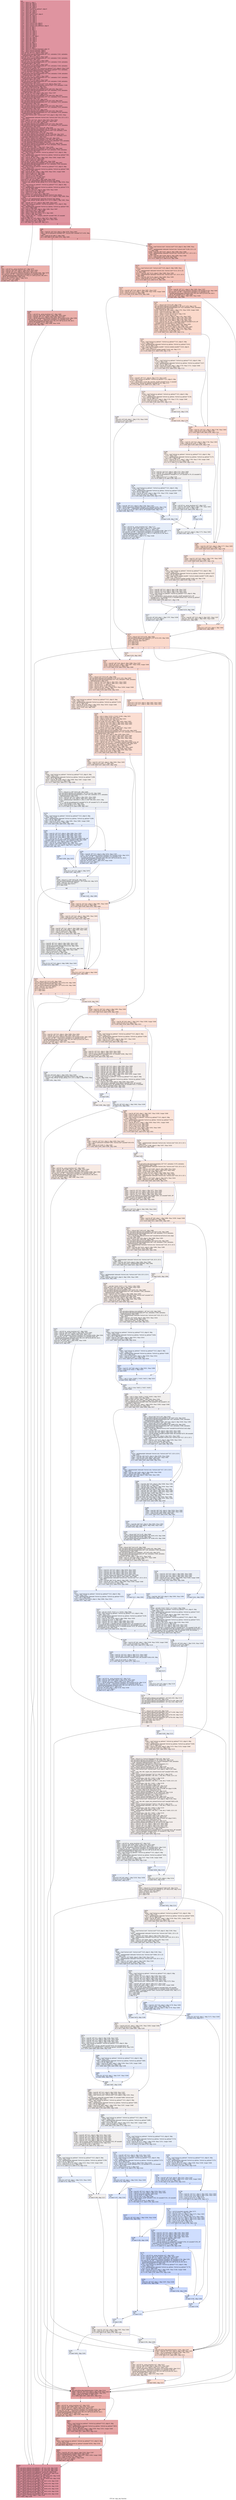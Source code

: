 digraph "CFG for 'copy_reg' function" {
	label="CFG for 'copy_reg' function";

	Node0xe46980 [shape=record,color="#b70d28ff", style=filled, fillcolor="#b70d2870",label="{%9:\l  %10 = alloca i1, align 1\l  %11 = alloca i8*, align 8\l  %12 = alloca i8*, align 8\l  %13 = alloca i32, align 4\l  %14 = alloca i8*, align 8\l  %15 = alloca %struct.cp_options*, align 8\l  %16 = alloca i32, align 4\l  %17 = alloca i32, align 4\l  %18 = alloca i8*, align 8\l  %19 = alloca %struct.stat*, align 8\l  %20 = alloca i8*, align 8\l  %21 = alloca i32, align 4\l  %22 = alloca i32, align 4\l  %23 = alloca i32, align 4\l  %24 = alloca i32, align 4\l  %25 = alloca i32, align 4\l  %26 = alloca %struct.stat, align 8\l  %27 = alloca %struct.stat, align 8\l  %28 = alloca %union.scan_inference, align 8\l  %29 = alloca i8, align 1\l  %30 = alloca i8, align 1\l  %31 = alloca i8, align 1\l  %32 = alloca i32, align 4\l  %33 = alloca i32, align 4\l  %34 = alloca i32, align 4\l  %35 = alloca i32, align 4\l  %36 = alloca [1 x i8], align 1\l  %37 = alloca i32, align 4\l  %38 = alloca i64, align 8\l  %39 = alloca i64, align 8\l  %40 = alloca i32, align 4\l  %41 = alloca i8, align 1\l  %42 = alloca i64, align 8\l  %43 = alloca i64, align 8\l  %44 = alloca i64, align 8\l  %45 = alloca i8, align 1\l  %46 = alloca [2 x %struct.timespec], align 16\l  %47 = alloca %struct.timespec, align 8\l  %48 = alloca %struct.timespec, align 8\l  store i8* %0, i8** %11, align 8, !tbaa !1597\l  call void @llvm.dbg.declare(metadata i8** %11, metadata !1541, metadata\l... !DIExpression()), !dbg !1601\l  store i8* %1, i8** %12, align 8, !tbaa !1597\l  call void @llvm.dbg.declare(metadata i8** %12, metadata !1542, metadata\l... !DIExpression()), !dbg !1602\l  store i32 %2, i32* %13, align 4, !tbaa !1603\l  call void @llvm.dbg.declare(metadata i32* %13, metadata !1543, metadata\l... !DIExpression()), !dbg !1605\l  store i8* %3, i8** %14, align 8, !tbaa !1597\l  call void @llvm.dbg.declare(metadata i8** %14, metadata !1544, metadata\l... !DIExpression()), !dbg !1606\l  store %struct.cp_options* %4, %struct.cp_options** %15, align 8, !tbaa !1597\l  call void @llvm.dbg.declare(metadata %struct.cp_options** %15, metadata\l... !1545, metadata !DIExpression()), !dbg !1607\l  store i32 %5, i32* %16, align 4, !tbaa !1603\l  call void @llvm.dbg.declare(metadata i32* %16, metadata !1546, metadata\l... !DIExpression()), !dbg !1608\l  store i32 %6, i32* %17, align 4, !tbaa !1603\l  call void @llvm.dbg.declare(metadata i32* %17, metadata !1547, metadata\l... !DIExpression()), !dbg !1609\l  store i8* %7, i8** %18, align 8, !tbaa !1597\l  call void @llvm.dbg.declare(metadata i8** %18, metadata !1548, metadata\l... !DIExpression()), !dbg !1610\l  store %struct.stat* %8, %struct.stat** %19, align 8, !tbaa !1597\l  call void @llvm.dbg.declare(metadata %struct.stat** %19, metadata !1549,\l... metadata !DIExpression()), !dbg !1611\l  %49 = bitcast i8** %20 to i8*, !dbg !1612\l  call void @llvm.lifetime.start.p0i8(i64 8, i8* %49) #26, !dbg !1612\l  call void @llvm.dbg.declare(metadata i8** %20, metadata !1550, metadata\l... !DIExpression()), !dbg !1613\l  store i8* null, i8** %20, align 8, !dbg !1613, !tbaa !1597\l  %50 = bitcast i32* %21 to i8*, !dbg !1614\l  call void @llvm.lifetime.start.p0i8(i64 4, i8* %50) #26, !dbg !1614\l  call void @llvm.dbg.declare(metadata i32* %21, metadata !1551, metadata\l... !DIExpression()), !dbg !1615\l  %51 = bitcast i32* %22 to i8*, !dbg !1616\l  call void @llvm.lifetime.start.p0i8(i64 4, i8* %51) #26, !dbg !1616\l  call void @llvm.dbg.declare(metadata i32* %22, metadata !1552, metadata\l... !DIExpression()), !dbg !1617\l  %52 = bitcast i32* %23 to i8*, !dbg !1618\l  call void @llvm.lifetime.start.p0i8(i64 4, i8* %52) #26, !dbg !1618\l  call void @llvm.dbg.declare(metadata i32* %23, metadata !1553, metadata\l... !DIExpression()), !dbg !1619\l  %53 = bitcast i32* %24 to i8*, !dbg !1620\l  call void @llvm.lifetime.start.p0i8(i64 4, i8* %53) #26, !dbg !1620\l  call void @llvm.dbg.declare(metadata i32* %24, metadata !1554, metadata\l... !DIExpression()), !dbg !1621\l  %54 = load %struct.stat*, %struct.stat** %19, align 8, !dbg !1622, !tbaa\l... !1597\l  %55 = getelementptr inbounds %struct.stat, %struct.stat* %54, i32 0, i32 3,\l... !dbg !1623\l  %56 = load i32, i32* %55, align 8, !dbg !1623, !tbaa !1624\l  store i32 %56, i32* %24, align 4, !dbg !1621, !tbaa !1603\l  %57 = bitcast i32* %25 to i8*, !dbg !1628\l  call void @llvm.lifetime.start.p0i8(i64 4, i8* %57) #26, !dbg !1628\l  call void @llvm.dbg.declare(metadata i32* %25, metadata !1555, metadata\l... !DIExpression()), !dbg !1629\l  %58 = bitcast %struct.stat* %26 to i8*, !dbg !1630\l  call void @llvm.lifetime.start.p0i8(i64 144, i8* %58) #26, !dbg !1630\l  call void @llvm.dbg.declare(metadata %struct.stat* %26, metadata !1556,\l... metadata !DIExpression()), !dbg !1631\l  %59 = bitcast %struct.stat* %27 to i8*, !dbg !1632\l  call void @llvm.lifetime.start.p0i8(i64 144, i8* %59) #26, !dbg !1632\l  call void @llvm.dbg.declare(metadata %struct.stat* %27, metadata !1557,\l... metadata !DIExpression()), !dbg !1633\l  %60 = bitcast %union.scan_inference* %28 to i8*, !dbg !1634\l  call void @llvm.lifetime.start.p0i8(i64 8, i8* %60) #26, !dbg !1634\l  call void @llvm.dbg.declare(metadata %union.scan_inference* %28, metadata\l... !1558, metadata !DIExpression()), !dbg !1635\l  call void @llvm.lifetime.start.p0i8(i64 1, i8* %29) #26, !dbg !1636\l  call void @llvm.dbg.declare(metadata i8* %29, metadata !1562, metadata\l... !DIExpression()), !dbg !1637\l  store i8 1, i8* %29, align 1, !dbg !1637, !tbaa !1638\l  call void @llvm.lifetime.start.p0i8(i64 1, i8* %30) #26, !dbg !1640\l  call void @llvm.dbg.declare(metadata i8* %30, metadata !1563, metadata\l... !DIExpression()), !dbg !1641\l  %61 = load %struct.cp_options*, %struct.cp_options** %15, align 8, !dbg\l... !1642, !tbaa !1597\l  %62 = getelementptr inbounds %struct.cp_options, %struct.cp_options* %61,\l... i32 0, i32 21, !dbg !1643\l  %63 = load i8, i8* %62, align 1, !dbg !1643, !tbaa !1644, !range !1646\l  %64 = trunc i8 %63 to i1, !dbg !1643\l  %65 = zext i1 %64 to i8, !dbg !1641\l  store i8 %65, i8* %30, align 1, !dbg !1641, !tbaa !1638\l  call void @llvm.lifetime.start.p0i8(i64 1, i8* %31) #26, !dbg !1647\l  call void @llvm.dbg.declare(metadata i8* %31, metadata !1564, metadata\l... !DIExpression()), !dbg !1648\l  %66 = load %struct.cp_options*, %struct.cp_options** %15, align 8, !dbg\l... !1649, !tbaa !1597\l  %67 = getelementptr inbounds %struct.cp_options, %struct.cp_options* %66,\l... i32 0, i32 25, !dbg !1650\l  %68 = load i8, i8* %67, align 1, !dbg !1650, !tbaa !1651, !range !1646\l  %69 = trunc i8 %68 to i1, !dbg !1650\l  %70 = zext i1 %69 to i32, !dbg !1649\l  %71 = and i32 0, %70, !dbg !1652\l  %72 = icmp ne i32 %71, 0, !dbg !1653\l  %73 = zext i1 %72 to i8, !dbg !1648\l  store i8 %73, i8* %31, align 1, !dbg !1648, !tbaa !1638\l  store i32 0, i32* getelementptr inbounds (%struct.copy_debug,\l... %struct.copy_debug* @copy_debug, i32 0, i32 0), align 4, !dbg !1654, !tbaa\l... !1655\l  %74 = load %struct.cp_options*, %struct.cp_options** %15, align 8, !dbg\l... !1657, !tbaa !1597\l  %75 = getelementptr inbounds %struct.cp_options, %struct.cp_options* %74,\l... i32 0, i32 38, !dbg !1658\l  %76 = load i32, i32* %75, align 8, !dbg !1658, !tbaa !1659\l  %77 = icmp ne i32 %76, 0, !dbg !1657\l  %78 = zext i1 %77 to i64, !dbg !1657\l  %79 = select i1 %77, i32 0, i32 1, !dbg !1657\l  store i32 %79, i32* getelementptr inbounds (%struct.copy_debug,\l... %struct.copy_debug* @copy_debug, i32 0, i32 1), align 4, !dbg !1660, !tbaa\l... !1661\l  store i32 0, i32* getelementptr inbounds (%struct.copy_debug,\l... %struct.copy_debug* @copy_debug, i32 0, i32 2), align 4, !dbg !1662, !tbaa\l... !1663\l  %80 = load i8*, i8** %11, align 8, !dbg !1664, !tbaa !1597\l  %81 = load %struct.cp_options*, %struct.cp_options** %15, align 8, !dbg\l... !1665, !tbaa !1597\l  %82 = getelementptr inbounds %struct.cp_options, %struct.cp_options* %81,\l... i32 0, i32 1, !dbg !1666\l  %83 = load i32, i32* %82, align 4, !dbg !1666, !tbaa !1667\l  %84 = icmp eq i32 %83, 2, !dbg !1668\l  %85 = zext i1 %84 to i64, !dbg !1665\l  %86 = select i1 %84, i32 131072, i32 0, !dbg !1665\l  %87 = or i32 0, %86, !dbg !1669\l  %88 = call i32 (i8*, i32, ...) @open_safer(i8* noundef %80, i32 noundef\l... %87), !dbg !1670\l  store i32 %88, i32* %23, align 4, !dbg !1671, !tbaa !1603\l  %89 = load i32, i32* %23, align 4, !dbg !1672, !tbaa !1603\l  %90 = icmp slt i32 %89, 0, !dbg !1674\l  br i1 %90, label %91, label %96, !dbg !1675\l|{<s0>T|<s1>F}}"];
	Node0xe46980:s0 -> Node0xe471d0;
	Node0xe46980:s1 -> Node0xe47220;
	Node0xe471d0 [shape=record,color="#3d50c3ff", style=filled, fillcolor="#d24b4070",label="{%91:\l91:                                               \l  %92 = call i32* @__errno_location() #27, !dbg !1676\l  %93 = load i32, i32* %92, align 4, !dbg !1676, !tbaa !1603\l  %94 = load i8*, i8** %11, align 8, !dbg !1676, !tbaa !1597\l  %95 = call i8* @quotearg_style(i32 noundef 4, i8* noundef %94), !dbg !1676\l  call void (i32, i32, i8*, ...) @error(i32 noundef 0, i32 noundef %93, i8*\l... noundef getelementptr inbounds ([27 x i8], [27 x i8]* @.str.61.198, i64 0,\l... i64 0), i8* noundef %95), !dbg !1676\l  store i1 false, i1* %10, align 1, !dbg !1678\l  store i32 1, i32* %32, align 4\l  br label %823, !dbg !1678\l}"];
	Node0xe471d0 -> Node0xe4a790;
	Node0xe47220 [shape=record,color="#b70d28ff", style=filled, fillcolor="#c5333470",label="{%96:\l96:                                               \l  %97 = load i32, i32* %23, align 4, !dbg !1679, !tbaa !1603\l  %98 = call i32 @fstat(i32 noundef %97, %struct.stat* noundef %27) #26, !dbg\l... !1681\l  %99 = icmp ne i32 %98, 0, !dbg !1682\l  br i1 %99, label %100, label %105, !dbg !1683\l|{<s0>T|<s1>F}}"];
	Node0xe47220:s0 -> Node0xe47270;
	Node0xe47220:s1 -> Node0xe472c0;
	Node0xe47270 [shape=record,color="#3d50c3ff", style=filled, fillcolor="#d24b4070",label="{%100:\l100:                                              \l  %101 = call i32* @__errno_location() #27, !dbg !1684\l  %102 = load i32, i32* %101, align 4, !dbg !1684, !tbaa !1603\l  %103 = load i8*, i8** %11, align 8, !dbg !1684, !tbaa !1597\l  %104 = call i8* @quotearg_style(i32 noundef 4, i8* noundef %103), !dbg !1684\l  call void (i32, i32, i8*, ...) @error(i32 noundef 0, i32 noundef %102, i8*\l... noundef getelementptr inbounds ([16 x i8], [16 x i8]* @.str.62.199, i64 0,\l... i64 0), i8* noundef %104), !dbg !1684\l  store i8 0, i8* %29, align 1, !dbg !1686, !tbaa !1638\l  br label %803, !dbg !1687\l}"];
	Node0xe47270 -> Node0xe4a600;
	Node0xe472c0 [shape=record,color="#3d50c3ff", style=filled, fillcolor="#de614d70",label="{%105:\l105:                                              \l  %106 = load %struct.stat*, %struct.stat** %19, align 8, !dbg !1688, !tbaa\l... !1597\l  %107 = getelementptr inbounds %struct.stat, %struct.stat* %106, i32 0, i32\l... 1, !dbg !1688\l  %108 = load i64, i64* %107, align 8, !dbg !1688, !tbaa !1690\l  %109 = getelementptr inbounds %struct.stat, %struct.stat* %27, i32 0, i32 1,\l... !dbg !1688\l  %110 = load i64, i64* %109, align 8, !dbg !1688, !tbaa !1690\l  %111 = icmp eq i64 %108, %110, !dbg !1688\l  br i1 %111, label %112, label %119, !dbg !1688\l|{<s0>T|<s1>F}}"];
	Node0xe472c0:s0 -> Node0xe47310;
	Node0xe472c0:s1 -> Node0xe47360;
	Node0xe47310 [shape=record,color="#3d50c3ff", style=filled, fillcolor="#e97a5f70",label="{%112:\l112:                                              \l  %113 = load %struct.stat*, %struct.stat** %19, align 8, !dbg !1688, !tbaa\l... !1597\l  %114 = getelementptr inbounds %struct.stat, %struct.stat* %113, i32 0, i32\l... 0, !dbg !1688\l  %115 = load i64, i64* %114, align 8, !dbg !1688, !tbaa !1691\l  %116 = getelementptr inbounds %struct.stat, %struct.stat* %27, i32 0, i32 0,\l... !dbg !1688\l  %117 = load i64, i64* %116, align 8, !dbg !1688, !tbaa !1691\l  %118 = icmp eq i64 %115, %117, !dbg !1688\l  br i1 %118, label %122, label %119, !dbg !1692\l|{<s0>T|<s1>F}}"];
	Node0xe47310:s0 -> Node0xe473b0;
	Node0xe47310:s1 -> Node0xe47360;
	Node0xe47360 [shape=record,color="#3d50c3ff", style=filled, fillcolor="#e36c5570",label="{%119:\l119:                                              \l  %120 = load i8*, i8** %11, align 8, !dbg !1693, !tbaa !1597\l  %121 = call i8* @quotearg_style(i32 noundef 4, i8* noundef %120), !dbg !1693\l  call void (i32, i32, i8*, ...) @error(i32 noundef 0, i32 noundef 0, i8*\l... noundef getelementptr inbounds ([56 x i8], [56 x i8]* @.str.63.200, i64 0,\l... i64 0), i8* noundef %121), !dbg !1693\l  store i8 0, i8* %29, align 1, !dbg !1695, !tbaa !1638\l  br label %803, !dbg !1696\l}"];
	Node0xe47360 -> Node0xe4a600;
	Node0xe473b0 [shape=record,color="#3d50c3ff", style=filled, fillcolor="#f3947570",label="{%122:\l122:                                              \l  %123 = load i8*, i8** %18, align 8, !dbg !1697, !tbaa !1597\l  %124 = load i8, i8* %123, align 1, !dbg !1698, !tbaa !1638, !range !1646\l  %125 = trunc i8 %124 to i1, !dbg !1698\l  br i1 %125, label %226, label %126, !dbg !1699\l|{<s0>T|<s1>F}}"];
	Node0xe473b0:s0 -> Node0xe47d10;
	Node0xe473b0:s1 -> Node0xe47400;
	Node0xe47400 [shape=record,color="#3d50c3ff", style=filled, fillcolor="#f7a88970",label="{%126:\l126:                                              \l  %127 = bitcast i32* %33 to i8*, !dbg !1700\l  call void @llvm.lifetime.start.p0i8(i64 4, i8* %127) #26, !dbg !1700\l  call void @llvm.dbg.declare(metadata i32* %33, metadata !1565, metadata\l... !DIExpression()), !dbg !1701\l  %128 = load i8, i8* %30, align 1, !dbg !1702, !tbaa !1638, !range !1646\l  %129 = trunc i8 %128 to i1, !dbg !1702\l  %130 = zext i1 %129 to i64, !dbg !1702\l  %131 = select i1 %129, i32 512, i32 0, !dbg !1702\l  %132 = or i32 1, %131, !dbg !1703\l  store i32 %132, i32* %33, align 4, !dbg !1701, !tbaa !1603\l  %133 = load i32, i32* %13, align 4, !dbg !1704, !tbaa !1603\l  %134 = load i8*, i8** %14, align 8, !dbg !1705, !tbaa !1597\l  %135 = load i32, i32* %33, align 4, !dbg !1706, !tbaa !1603\l  %136 = call i32 (i32, i8*, i32, ...) @openat_safer(i32 noundef %133, i8*\l... noundef %134, i32 noundef %135), !dbg !1707\l  store i32 %136, i32* %21, align 4, !dbg !1708, !tbaa !1603\l  %137 = call i32* @__errno_location() #27, !dbg !1709\l  %138 = load i32, i32* %137, align 4, !dbg !1709, !tbaa !1603\l  store i32 %138, i32* %22, align 4, !dbg !1710, !tbaa !1603\l  %139 = load i32, i32* %21, align 4, !dbg !1711, !tbaa !1603\l  %140 = icmp sle i32 0, %139, !dbg !1713\l  br i1 %140, label %141, label %163, !dbg !1714\l|{<s0>T|<s1>F}}"];
	Node0xe47400:s0 -> Node0xe47450;
	Node0xe47400:s1 -> Node0xe47680;
	Node0xe47450 [shape=record,color="#3d50c3ff", style=filled, fillcolor="#f7bca170",label="{%141:\l141:                                              \l  %142 = load %struct.cp_options*, %struct.cp_options** %15, align 8, !dbg\l... !1715, !tbaa !1597\l  %143 = getelementptr inbounds %struct.cp_options, %struct.cp_options* %142,\l... i32 0, i32 19, !dbg !1716\l  %144 = load %struct.selabel_handle*, %struct.selabel_handle** %143, align 8,\l... !dbg !1716, !tbaa !1717\l  %145 = icmp ne %struct.selabel_handle* %144, null, !dbg !1715\l  br i1 %145, label %151, label %146, !dbg !1718\l|{<s0>T|<s1>F}}"];
	Node0xe47450:s0 -> Node0xe474f0;
	Node0xe47450:s1 -> Node0xe474a0;
	Node0xe474a0 [shape=record,color="#3d50c3ff", style=filled, fillcolor="#eed0c070",label="{%146:\l146:                                              \l  %147 = load %struct.cp_options*, %struct.cp_options** %15, align 8, !dbg\l... !1719, !tbaa !1597\l  %148 = getelementptr inbounds %struct.cp_options, %struct.cp_options* %147,\l... i32 0, i32 23, !dbg !1720\l  %149 = load i8, i8* %148, align 1, !dbg !1720, !tbaa !1721, !range !1646\l  %150 = trunc i8 %149 to i1, !dbg !1720\l  br i1 %150, label %151, label %163, !dbg !1722\l|{<s0>T|<s1>F}}"];
	Node0xe474a0:s0 -> Node0xe474f0;
	Node0xe474a0:s1 -> Node0xe47680;
	Node0xe474f0 [shape=record,color="#3d50c3ff", style=filled, fillcolor="#f5c1a970",label="{%151:\l151:                                              \l  %152 = load i8*, i8** %12, align 8, !dbg !1723, !tbaa !1597\l  %153 = load %struct.cp_options*, %struct.cp_options** %15, align 8, !dbg\l... !1726, !tbaa !1597\l  %154 = call zeroext i1 @set_file_security_ctx(i8* noundef %152, i1 noundef\l... zeroext false, %struct.cp_options* noundef %153), !dbg !1727\l  br i1 %154, label %162, label %155, !dbg !1728\l|{<s0>T|<s1>F}}"];
	Node0xe474f0:s0 -> Node0xe47630;
	Node0xe474f0:s1 -> Node0xe47540;
	Node0xe47540 [shape=record,color="#3d50c3ff", style=filled, fillcolor="#efcebd70",label="{%155:\l155:                                              \l  %156 = load %struct.cp_options*, %struct.cp_options** %15, align 8, !dbg\l... !1729, !tbaa !1597\l  %157 = getelementptr inbounds %struct.cp_options, %struct.cp_options* %156,\l... i32 0, i32 24, !dbg !1732\l  %158 = load i8, i8* %157, align 4, !dbg !1732, !tbaa !1733, !range !1646\l  %159 = trunc i8 %158 to i1, !dbg !1732\l  br i1 %159, label %160, label %161, !dbg !1734\l|{<s0>T|<s1>F}}"];
	Node0xe47540:s0 -> Node0xe47590;
	Node0xe47540:s1 -> Node0xe475e0;
	Node0xe47590 [shape=record,color="#3d50c3ff", style=filled, fillcolor="#e3d9d370",label="{%160:\l160:                                              \l  store i8 0, i8* %29, align 1, !dbg !1735, !tbaa !1638\l  store i32 3, i32* %32, align 4\l  br label %222, !dbg !1737\l}"];
	Node0xe47590 -> Node0xe47c70;
	Node0xe475e0 [shape=record,color="#3d50c3ff", style=filled, fillcolor="#e3d9d370",label="{%161:\l161:                                              \l  br label %162, !dbg !1738\l}"];
	Node0xe475e0 -> Node0xe47630;
	Node0xe47630 [shape=record,color="#3d50c3ff", style=filled, fillcolor="#f3c7b170",label="{%162:\l162:                                              \l  br label %163, !dbg !1739\l}"];
	Node0xe47630 -> Node0xe47680;
	Node0xe47680 [shape=record,color="#3d50c3ff", style=filled, fillcolor="#f7ac8e70",label="{%163:\l163:                                              \l  %164 = load i32, i32* %21, align 4, !dbg !1740, !tbaa !1603\l  %165 = icmp slt i32 %164, 0, !dbg !1742\l  br i1 %165, label %166, label %200, !dbg !1743\l|{<s0>T|<s1>F}}"];
	Node0xe47680:s0 -> Node0xe476d0;
	Node0xe47680:s1 -> Node0xe479f0;
	Node0xe476d0 [shape=record,color="#3d50c3ff", style=filled, fillcolor="#f4c5ad70",label="{%166:\l166:                                              \l  %167 = load i32, i32* %22, align 4, !dbg !1744, !tbaa !1603\l  %168 = icmp ne i32 %167, 2, !dbg !1745\l  br i1 %168, label %169, label %200, !dbg !1746\l|{<s0>T|<s1>F}}"];
	Node0xe476d0:s0 -> Node0xe47720;
	Node0xe476d0:s1 -> Node0xe479f0;
	Node0xe47720 [shape=record,color="#3d50c3ff", style=filled, fillcolor="#ecd3c570",label="{%169:\l169:                                              \l  %170 = load %struct.cp_options*, %struct.cp_options** %15, align 8, !dbg\l... !1747, !tbaa !1597\l  %171 = getelementptr inbounds %struct.cp_options, %struct.cp_options* %170,\l... i32 0, i32 7, !dbg !1748\l  %172 = load i8, i8* %171, align 2, !dbg !1748, !tbaa !1749, !range !1646\l  %173 = trunc i8 %172 to i1, !dbg !1748\l  br i1 %173, label %174, label %200, !dbg !1750\l|{<s0>T|<s1>F}}"];
	Node0xe47720:s0 -> Node0xe47770;
	Node0xe47720:s1 -> Node0xe479f0;
	Node0xe47770 [shape=record,color="#3d50c3ff", style=filled, fillcolor="#e0dbd870",label="{%174:\l174:                                              \l  %175 = load i32, i32* %13, align 4, !dbg !1751, !tbaa !1603\l  %176 = load i8*, i8** %14, align 8, !dbg !1754, !tbaa !1597\l  %177 = call i32 @unlinkat(i32 noundef %175, i8* noundef %176, i32 noundef 0)\l... #26, !dbg !1755\l  %178 = icmp eq i32 %177, 0, !dbg !1756\l  br i1 %178, label %179, label %189, !dbg !1757\l|{<s0>T|<s1>F}}"];
	Node0xe47770:s0 -> Node0xe477c0;
	Node0xe47770:s1 -> Node0xe478b0;
	Node0xe477c0 [shape=record,color="#3d50c3ff", style=filled, fillcolor="#cbd8ee70",label="{%179:\l179:                                              \l  %180 = load %struct.cp_options*, %struct.cp_options** %15, align 8, !dbg\l... !1758, !tbaa !1597\l  %181 = getelementptr inbounds %struct.cp_options, %struct.cp_options* %180,\l... i32 0, i32 32, !dbg !1761\l  %182 = load i8, i8* %181, align 4, !dbg !1761, !tbaa !1762, !range !1646\l  %183 = trunc i8 %182 to i1, !dbg !1761\l  br i1 %183, label %184, label %188, !dbg !1763\l|{<s0>T|<s1>F}}"];
	Node0xe477c0:s0 -> Node0xe47810;
	Node0xe477c0:s1 -> Node0xe47860;
	Node0xe47810 [shape=record,color="#3d50c3ff", style=filled, fillcolor="#b9d0f970",label="{%184:\l184:                                              \l  %185 = load i8*, i8** %12, align 8, !dbg !1764, !tbaa !1597\l  %186 = call i8* @quotearg_style(i32 noundef 4, i8* noundef %185), !dbg !1764\l  %187 = call i32 (i8*, ...) @printf(i8* noundef getelementptr inbounds ([12 x\l... i8], [12 x i8]* @.str.26.157, i64 0, i64 0), i8* noundef %186), !dbg !1765\l  br label %188, !dbg !1765\l}"];
	Node0xe47810 -> Node0xe47860;
	Node0xe47860 [shape=record,color="#3d50c3ff", style=filled, fillcolor="#cbd8ee70",label="{%188:\l188:                                              \l  br label %199, !dbg !1766\l}"];
	Node0xe47860 -> Node0xe479a0;
	Node0xe478b0 [shape=record,color="#3d50c3ff", style=filled, fillcolor="#d6dce470",label="{%189:\l189:                                              \l  %190 = call i32* @__errno_location() #27, !dbg !1767\l  %191 = load i32, i32* %190, align 4, !dbg !1767, !tbaa !1603\l  %192 = icmp ne i32 %191, 2, !dbg !1769\l  br i1 %192, label %193, label %198, !dbg !1770\l|{<s0>T|<s1>F}}"];
	Node0xe478b0:s0 -> Node0xe47900;
	Node0xe478b0:s1 -> Node0xe47950;
	Node0xe47900 [shape=record,color="#3d50c3ff", style=filled, fillcolor="#c5d6f270",label="{%193:\l193:                                              \l  %194 = call i32* @__errno_location() #27, !dbg !1771\l  %195 = load i32, i32* %194, align 4, !dbg !1771, !tbaa !1603\l  %196 = load i8*, i8** %12, align 8, !dbg !1771, !tbaa !1597\l  %197 = call i8* @quotearg_style(i32 noundef 4, i8* noundef %196), !dbg !1771\l  call void (i32, i32, i8*, ...) @error(i32 noundef 0, i32 noundef %195, i8*\l... noundef getelementptr inbounds ([17 x i8], [17 x i8]* @.str.25.156, i64 0,\l... i64 0), i8* noundef %197), !dbg !1771\l  store i8 0, i8* %29, align 1, !dbg !1773, !tbaa !1638\l  store i32 2, i32* %32, align 4\l  br label %222, !dbg !1774\l}"];
	Node0xe47900 -> Node0xe47c70;
	Node0xe47950 [shape=record,color="#3d50c3ff", style=filled, fillcolor="#c5d6f270",label="{%198:\l198:                                              \l  br label %199\l}"];
	Node0xe47950 -> Node0xe479a0;
	Node0xe479a0 [shape=record,color="#3d50c3ff", style=filled, fillcolor="#d9dce170",label="{%199:\l199:                                              \l  store i32 2, i32* %22, align 4, !dbg !1775, !tbaa !1603\l  br label %200, !dbg !1776\l}"];
	Node0xe479a0 -> Node0xe479f0;
	Node0xe479f0 [shape=record,color="#3d50c3ff", style=filled, fillcolor="#f7af9170",label="{%200:\l200:                                              \l  %201 = load i32, i32* %21, align 4, !dbg !1777, !tbaa !1603\l  %202 = icmp slt i32 %201, 0, !dbg !1779\l  br i1 %202, label %203, label %221, !dbg !1780\l|{<s0>T|<s1>F}}"];
	Node0xe479f0:s0 -> Node0xe47a40;
	Node0xe479f0:s1 -> Node0xe47c20;
	Node0xe47a40 [shape=record,color="#3d50c3ff", style=filled, fillcolor="#f4c5ad70",label="{%203:\l203:                                              \l  %204 = load i32, i32* %22, align 4, !dbg !1781, !tbaa !1603\l  %205 = icmp eq i32 %204, 2, !dbg !1782\l  br i1 %205, label %206, label %221, !dbg !1783\l|{<s0>T|<s1>F}}"];
	Node0xe47a40:s0 -> Node0xe47a90;
	Node0xe47a40:s1 -> Node0xe47c20;
	Node0xe47a90 [shape=record,color="#3d50c3ff", style=filled, fillcolor="#ecd3c570",label="{%206:\l206:                                              \l  %207 = load %struct.cp_options*, %struct.cp_options** %15, align 8, !dbg\l... !1784, !tbaa !1597\l  %208 = getelementptr inbounds %struct.cp_options, %struct.cp_options* %207,\l... i32 0, i32 19, !dbg !1787\l  %209 = load %struct.selabel_handle*, %struct.selabel_handle** %208, align 8,\l... !dbg !1787, !tbaa !1717\l  %210 = icmp ne %struct.selabel_handle* %209, null, !dbg !1784\l  br i1 %210, label %211, label %219, !dbg !1788\l|{<s0>T|<s1>F}}"];
	Node0xe47a90:s0 -> Node0xe47ae0;
	Node0xe47a90:s1 -> Node0xe47bd0;
	Node0xe47ae0 [shape=record,color="#3d50c3ff", style=filled, fillcolor="#e3d9d370",label="{%211:\l211:                                              \l  %212 = load i8*, i8** %11, align 8, !dbg !1789, !tbaa !1597\l  %213 = load i8*, i8** %12, align 8, !dbg !1792, !tbaa !1597\l  %214 = load i32, i32* %16, align 4, !dbg !1793, !tbaa !1603\l  %215 = load %struct.cp_options*, %struct.cp_options** %15, align 8, !dbg\l... !1794, !tbaa !1597\l  %216 = call zeroext i1 @set_process_security_ctx(i8* noundef %212, i8*\l... noundef %213, i32 noundef %214, i1 noundef zeroext true, %struct.cp_options*\l... noundef %215), !dbg !1795\l  br i1 %216, label %218, label %217, !dbg !1796\l|{<s0>T|<s1>F}}"];
	Node0xe47ae0:s0 -> Node0xe47b80;
	Node0xe47ae0:s1 -> Node0xe47b30;
	Node0xe47b30 [shape=record,color="#3d50c3ff", style=filled, fillcolor="#d6dce470",label="{%217:\l217:                                              \l  store i8 0, i8* %29, align 1, !dbg !1797, !tbaa !1638\l  store i32 2, i32* %32, align 4\l  br label %222, !dbg !1799\l}"];
	Node0xe47b30 -> Node0xe47c70;
	Node0xe47b80 [shape=record,color="#3d50c3ff", style=filled, fillcolor="#d6dce470",label="{%218:\l218:                                              \l  br label %219, !dbg !1800\l}"];
	Node0xe47b80 -> Node0xe47bd0;
	Node0xe47bd0 [shape=record,color="#3d50c3ff", style=filled, fillcolor="#e5d8d170",label="{%219:\l219:                                              \l  %220 = load i8*, i8** %18, align 8, !dbg !1801, !tbaa !1597\l  store i8 1, i8* %220, align 1, !dbg !1802, !tbaa !1638\l  br label %221, !dbg !1803\l}"];
	Node0xe47bd0 -> Node0xe47c20;
	Node0xe47c20 [shape=record,color="#3d50c3ff", style=filled, fillcolor="#f7af9170",label="{%221:\l221:                                              \l  store i32 0, i32* %32, align 4, !dbg !1804\l  br label %222, !dbg !1804\l}"];
	Node0xe47c20 -> Node0xe47c70;
	Node0xe47c70 [shape=record,color="#3d50c3ff", style=filled, fillcolor="#f7a88970",label="{%222:\l222:                                              \l  %223 = bitcast i32* %33 to i8*, !dbg !1804\l  call void @llvm.lifetime.end.p0i8(i64 4, i8* %223) #26, !dbg !1804\l  %224 = load i32, i32* %32, align 4\l  switch i32 %224, label %823 [\l    i32 0, label %225\l    i32 3, label %793\l    i32 2, label %803\l  ]\l|{<s0>def|<s1>0|<s2>3|<s3>2}}"];
	Node0xe47c70:s0 -> Node0xe4a790;
	Node0xe47c70:s1 -> Node0xe47cc0;
	Node0xe47c70:s2 -> Node0xe4a510;
	Node0xe47c70:s3 -> Node0xe4a600;
	Node0xe47cc0 [shape=record,color="#3d50c3ff", style=filled, fillcolor="#f1ccb870",label="{%225:\l225:                                              \l  br label %226, !dbg !1805\l}"];
	Node0xe47cc0 -> Node0xe47d10;
	Node0xe47d10 [shape=record,color="#3d50c3ff", style=filled, fillcolor="#f6a38570",label="{%226:\l226:                                              \l  %227 = load i8*, i8** %18, align 8, !dbg !1806, !tbaa !1597\l  %228 = load i8, i8* %227, align 1, !dbg !1807, !tbaa !1638, !range !1646\l  %229 = trunc i8 %228 to i1, !dbg !1807\l  br i1 %229, label %230, label %328, !dbg !1808\l|{<s0>T|<s1>F}}"];
	Node0xe47d10:s0 -> Node0xe47d60;
	Node0xe47d10:s1 -> Node0xe483f0;
	Node0xe47d60 [shape=record,color="#3d50c3ff", style=filled, fillcolor="#f7b59970",label="{%230:\l230:                                              \l  %231 = bitcast i32* %34 to i8*, !dbg !1809\l  call void @llvm.lifetime.start.p0i8(i64 4, i8* %231) #26, !dbg !1809\l  call void @llvm.dbg.declare(metadata i32* %34, metadata !1568, metadata\l... !DIExpression()), !dbg !1810\l  %232 = load i32, i32* %16, align 4, !dbg !1811, !tbaa !1603\l  %233 = load i32, i32* %17, align 4, !dbg !1812, !tbaa !1603\l  %234 = xor i32 %233, -1, !dbg !1813\l  %235 = and i32 %232, %234, !dbg !1814\l  %236 = load i8, i8* %31, align 1, !dbg !1815, !tbaa !1638, !range !1646\l  %237 = trunc i8 %236 to i1, !dbg !1815\l  br i1 %237, label %238, label %244, !dbg !1816\l|{<s0>T|<s1>F}}"];
	Node0xe47d60:s0 -> Node0xe47db0;
	Node0xe47d60:s1 -> Node0xe47e00;
	Node0xe47db0 [shape=record,color="#3d50c3ff", style=filled, fillcolor="#f3c7b170",label="{%238:\l238:                                              \l  %239 = load %struct.cp_options*, %struct.cp_options** %15, align 8, !dbg\l... !1817, !tbaa !1597\l  %240 = getelementptr inbounds %struct.cp_options, %struct.cp_options* %239,\l... i32 0, i32 13, !dbg !1818\l  %241 = load i8, i8* %240, align 4, !dbg !1818, !tbaa !1819, !range !1646\l  %242 = trunc i8 %241 to i1, !dbg !1818\l  %243 = xor i1 %242, true, !dbg !1820\l  br label %244\l}"];
	Node0xe47db0 -> Node0xe47e00;
	Node0xe47e00 [shape=record,color="#3d50c3ff", style=filled, fillcolor="#f7b59970",label="{%244:\l244:                                              \l  %245 = phi i1 [ false, %230 ], [ %243, %238 ], !dbg !1821\l  %246 = zext i1 %245 to i64, !dbg !1815\l  %247 = select i1 %245, i32 128, i32 0, !dbg !1815\l  %248 = or i32 %235, %247, !dbg !1822\l  store i32 %248, i32* %34, align 4, !dbg !1810, !tbaa !1603\l  %249 = load i32, i32* %34, align 4, !dbg !1823, !tbaa !1603\l  %250 = load i32, i32* %16, align 4, !dbg !1824, !tbaa !1603\l  %251 = xor i32 %250, -1, !dbg !1825\l  %252 = and i32 %249, %251, !dbg !1826\l  store i32 %252, i32* %25, align 4, !dbg !1827, !tbaa !1603\l  %253 = bitcast i32* %35 to i8*, !dbg !1828\l  call void @llvm.lifetime.start.p0i8(i64 4, i8* %253) #26, !dbg !1828\l  call void @llvm.dbg.declare(metadata i32* %35, metadata !1571, metadata\l... !DIExpression()), !dbg !1829\l  store i32 65, i32* %35, align 4, !dbg !1829, !tbaa !1603\l  %254 = load i32, i32* %13, align 4, !dbg !1830, !tbaa !1603\l  %255 = load i8*, i8** %14, align 8, !dbg !1831, !tbaa !1597\l  %256 = load i32, i32* %35, align 4, !dbg !1832, !tbaa !1603\l  %257 = or i32 %256, 128, !dbg !1833\l  %258 = load i32, i32* %34, align 4, !dbg !1834, !tbaa !1603\l  %259 = call i32 (i32, i8*, i32, ...) @openat_safer(i32 noundef %254, i8*\l... noundef %255, i32 noundef %257, i32 noundef %258), !dbg !1835\l  store i32 %259, i32* %21, align 4, !dbg !1836, !tbaa !1603\l  %260 = call i32* @__errno_location() #27, !dbg !1837\l  %261 = load i32, i32* %260, align 4, !dbg !1837, !tbaa !1603\l  store i32 %261, i32* %22, align 4, !dbg !1838, !tbaa !1603\l  %262 = load i32, i32* %21, align 4, !dbg !1839, !tbaa !1603\l  %263 = icmp slt i32 %262, 0, !dbg !1840\l  br i1 %263, label %264, label %301, !dbg !1841\l|{<s0>T|<s1>F}}"];
	Node0xe47e00:s0 -> Node0xe47e50;
	Node0xe47e00:s1 -> Node0xe48170;
	Node0xe47e50 [shape=record,color="#3d50c3ff", style=filled, fillcolor="#f1ccb870",label="{%264:\l264:                                              \l  %265 = load i32, i32* %22, align 4, !dbg !1842, !tbaa !1603\l  %266 = icmp eq i32 %265, 17, !dbg !1843\l  br i1 %266, label %267, label %301, !dbg !1844\l|{<s0>T|<s1>F}}"];
	Node0xe47e50:s0 -> Node0xe47ea0;
	Node0xe47e50:s1 -> Node0xe48170;
	Node0xe47ea0 [shape=record,color="#3d50c3ff", style=filled, fillcolor="#e5d8d170",label="{%267:\l267:                                              \l  %268 = load %struct.cp_options*, %struct.cp_options** %15, align 8, !dbg\l... !1845, !tbaa !1597\l  %269 = getelementptr inbounds %struct.cp_options, %struct.cp_options* %268,\l... i32 0, i32 9, !dbg !1846\l  %270 = load i8, i8* %269, align 8, !dbg !1846, !tbaa !1847, !range !1646\l  %271 = trunc i8 %270 to i1, !dbg !1846\l  br i1 %271, label %301, label %272, !dbg !1848\l|{<s0>T|<s1>F}}"];
	Node0xe47ea0:s0 -> Node0xe48170;
	Node0xe47ea0:s1 -> Node0xe47ef0;
	Node0xe47ef0 [shape=record,color="#3d50c3ff", style=filled, fillcolor="#d9dce170",label="{%272:\l272:                                              \l  %273 = bitcast [1 x i8]* %36 to i8*, !dbg !1849\l  call void @llvm.lifetime.start.p0i8(i64 1, i8* %273) #26, !dbg !1849\l  call void @llvm.dbg.declare(metadata [1 x i8]* %36, metadata !1572, metadata\l... !DIExpression()), !dbg !1850\l  %274 = load i32, i32* %13, align 4, !dbg !1851, !tbaa !1603\l  %275 = load i8*, i8** %14, align 8, !dbg !1853, !tbaa !1597\l  %276 = getelementptr inbounds [1 x i8], [1 x i8]* %36, i64 0, i64 0, !dbg\l... !1854\l  %277 = call i64 @readlinkat(i32 noundef %274, i8* noundef %275, i8* noundef\l... %276, i64 noundef 1) #26, !dbg !1855\l  %278 = icmp sle i64 0, %277, !dbg !1856\l  br i1 %278, label %279, label %296, !dbg !1857\l|{<s0>T|<s1>F}}"];
	Node0xe47ef0:s0 -> Node0xe47f40;
	Node0xe47ef0:s1 -> Node0xe48080;
	Node0xe47f40 [shape=record,color="#3d50c3ff", style=filled, fillcolor="#c7d7f070",label="{%279:\l279:                                              \l  %280 = load %struct.cp_options*, %struct.cp_options** %15, align 8, !dbg\l... !1858, !tbaa !1597\l  %281 = getelementptr inbounds %struct.cp_options, %struct.cp_options* %280,\l... i32 0, i32 35, !dbg !1861\l  %282 = load i8, i8* %281, align 1, !dbg !1861, !tbaa !1862, !range !1646\l  %283 = trunc i8 %282 to i1, !dbg !1861\l  br i1 %283, label %284, label %292, !dbg !1863\l|{<s0>T|<s1>F}}"];
	Node0xe47f40:s0 -> Node0xe47f90;
	Node0xe47f40:s1 -> Node0xe47fe0;
	Node0xe47f90 [shape=record,color="#3d50c3ff", style=filled, fillcolor="#b5cdfa70",label="{%284:\l284:                                              \l  %285 = load i32, i32* %13, align 4, !dbg !1864, !tbaa !1603\l  %286 = load i8*, i8** %14, align 8, !dbg !1866, !tbaa !1597\l  %287 = load i32, i32* %35, align 4, !dbg !1867, !tbaa !1603\l  %288 = load i32, i32* %34, align 4, !dbg !1868, !tbaa !1603\l  %289 = call i32 (i32, i8*, i32, ...) @openat_safer(i32 noundef %285, i8*\l... noundef %286, i32 noundef %287, i32 noundef %288), !dbg !1869\l  store i32 %289, i32* %21, align 4, !dbg !1870, !tbaa !1603\l  %290 = call i32* @__errno_location() #27, !dbg !1871\l  %291 = load i32, i32* %290, align 4, !dbg !1871, !tbaa !1603\l  store i32 %291, i32* %22, align 4, !dbg !1872, !tbaa !1603\l  br label %295, !dbg !1873\l}"];
	Node0xe47f90 -> Node0xe48030;
	Node0xe47fe0 [shape=record,color="#3d50c3ff", style=filled, fillcolor="#b5cdfa70",label="{%292:\l292:                                              \l  %293 = load i8*, i8** %12, align 8, !dbg !1874, !tbaa !1597\l  %294 = call i8* @quotearg_style(i32 noundef 4, i8* noundef %293), !dbg !1874\l  call void (i32, i32, i8*, ...) @error(i32 noundef 0, i32 noundef 0, i8*\l... noundef getelementptr inbounds ([40 x i8], [40 x i8]* @.str.64.201, i64 0,\l... i64 0), i8* noundef %294), !dbg !1874\l  store i8 0, i8* %29, align 1, !dbg !1876, !tbaa !1638\l  store i32 2, i32* %32, align 4\l  br label %297, !dbg !1877\l}"];
	Node0xe47fe0 -> Node0xe480d0;
	Node0xe48030 [shape=record,color="#3d50c3ff", style=filled, fillcolor="#b5cdfa70",label="{%295:\l295:                                              \l  br label %296, !dbg !1878\l}"];
	Node0xe48030 -> Node0xe48080;
	Node0xe48080 [shape=record,color="#3d50c3ff", style=filled, fillcolor="#d1dae970",label="{%296:\l296:                                              \l  store i32 0, i32* %32, align 4, !dbg !1879\l  br label %297, !dbg !1879\l}"];
	Node0xe48080 -> Node0xe480d0;
	Node0xe480d0 [shape=record,color="#3d50c3ff", style=filled, fillcolor="#d9dce170",label="{%297:\l297:                                              \l  %298 = bitcast [1 x i8]* %36 to i8*, !dbg !1879\l  call void @llvm.lifetime.end.p0i8(i64 1, i8* %298) #26, !dbg !1879\l  %299 = load i32, i32* %32, align 4\l  switch i32 %299, label %323 [\l    i32 0, label %300\l  ]\l|{<s0>def|<s1>0}}"];
	Node0xe480d0:s0 -> Node0xe48350;
	Node0xe480d0:s1 -> Node0xe48120;
	Node0xe48120 [shape=record,color="#3d50c3ff", style=filled, fillcolor="#c7d7f070",label="{%300:\l300:                                              \l  br label %301, !dbg !1880\l}"];
	Node0xe48120 -> Node0xe48170;
	Node0xe48170 [shape=record,color="#3d50c3ff", style=filled, fillcolor="#f7b99e70",label="{%301:\l301:                                              \l  %302 = load i32, i32* %21, align 4, !dbg !1881, !tbaa !1603\l  %303 = icmp slt i32 %302, 0, !dbg !1883\l  br i1 %303, label %304, label %322, !dbg !1884\l|{<s0>T|<s1>F}}"];
	Node0xe48170:s0 -> Node0xe481c0;
	Node0xe48170:s1 -> Node0xe48300;
	Node0xe481c0 [shape=record,color="#3d50c3ff", style=filled, fillcolor="#efcebd70",label="{%304:\l304:                                              \l  %305 = load i32, i32* %22, align 4, !dbg !1885, !tbaa !1603\l  %306 = icmp eq i32 %305, 21, !dbg !1886\l  br i1 %306, label %307, label %322, !dbg !1887\l|{<s0>T|<s1>F}}"];
	Node0xe481c0:s0 -> Node0xe48210;
	Node0xe481c0:s1 -> Node0xe48300;
	Node0xe48210 [shape=record,color="#3d50c3ff", style=filled, fillcolor="#e5d8d170",label="{%307:\l307:                                              \l  %308 = load i8*, i8** %12, align 8, !dbg !1888, !tbaa !1597\l  %309 = load i8, i8* %308, align 1, !dbg !1889, !tbaa !1890\l  %310 = sext i8 %309 to i32, !dbg !1889\l  %311 = icmp ne i32 %310, 0, !dbg !1889\l  br i1 %311, label %312, label %322, !dbg !1891\l|{<s0>T|<s1>F}}"];
	Node0xe48210:s0 -> Node0xe48260;
	Node0xe48210:s1 -> Node0xe48300;
	Node0xe48260 [shape=record,color="#3d50c3ff", style=filled, fillcolor="#dbdcde70",label="{%312:\l312:                                              \l  %313 = load i8*, i8** %12, align 8, !dbg !1892, !tbaa !1597\l  %314 = load i8*, i8** %12, align 8, !dbg !1893, !tbaa !1597\l  %315 = call i64 @strlen(i8* noundef %314) #28, !dbg !1894\l  %316 = sub i64 %315, 1, !dbg !1895\l  %317 = getelementptr inbounds i8, i8* %313, i64 %316, !dbg !1892\l  %318 = load i8, i8* %317, align 1, !dbg !1892, !tbaa !1890\l  %319 = sext i8 %318 to i32, !dbg !1892\l  %320 = icmp eq i32 %319, 47, !dbg !1896\l  br i1 %320, label %321, label %322, !dbg !1897\l|{<s0>T|<s1>F}}"];
	Node0xe48260:s0 -> Node0xe482b0;
	Node0xe48260:s1 -> Node0xe48300;
	Node0xe482b0 [shape=record,color="#3d50c3ff", style=filled, fillcolor="#cbd8ee70",label="{%321:\l321:                                              \l  store i32 20, i32* %22, align 4, !dbg !1898, !tbaa !1603\l  br label %322, !dbg !1899\l}"];
	Node0xe482b0 -> Node0xe48300;
	Node0xe48300 [shape=record,color="#3d50c3ff", style=filled, fillcolor="#f7b99e70",label="{%322:\l322:                                              \l  store i32 0, i32* %32, align 4, !dbg !1900\l  br label %323, !dbg !1900\l}"];
	Node0xe48300 -> Node0xe48350;
	Node0xe48350 [shape=record,color="#3d50c3ff", style=filled, fillcolor="#f7b59970",label="{%323:\l323:                                              \l  %324 = bitcast i32* %35 to i8*, !dbg !1900\l  call void @llvm.lifetime.end.p0i8(i64 4, i8* %324) #26, !dbg !1900\l  %325 = bitcast i32* %34 to i8*, !dbg !1900\l  call void @llvm.lifetime.end.p0i8(i64 4, i8* %325) #26, !dbg !1900\l  %326 = load i32, i32* %32, align 4\l  switch i32 %326, label %823 [\l    i32 0, label %327\l    i32 2, label %803\l  ]\l|{<s0>def|<s1>0|<s2>2}}"];
	Node0xe48350:s0 -> Node0xe4a790;
	Node0xe48350:s1 -> Node0xe483a0;
	Node0xe48350:s2 -> Node0xe4a600;
	Node0xe483a0 [shape=record,color="#3d50c3ff", style=filled, fillcolor="#efcebd70",label="{%327:\l327:                                              \l  br label %329, !dbg !1901\l}"];
	Node0xe483a0 -> Node0xe48440;
	Node0xe483f0 [shape=record,color="#3d50c3ff", style=filled, fillcolor="#f7b59970",label="{%328:\l328:                                              \l  store i32 0, i32* %25, align 4, !dbg !1902, !tbaa !1603\l  store i32 0, i32* %17, align 4, !dbg !1904, !tbaa !1603\l  br label %329\l}"];
	Node0xe483f0 -> Node0xe48440;
	Node0xe48440 [shape=record,color="#3d50c3ff", style=filled, fillcolor="#f7af9170",label="{%329:\l329:                                              \l  %330 = load i32, i32* %21, align 4, !dbg !1905, !tbaa !1603\l  %331 = icmp slt i32 %330, 0, !dbg !1907\l  br i1 %331, label %332, label %336, !dbg !1908\l|{<s0>T|<s1>F}}"];
	Node0xe48440:s0 -> Node0xe48490;
	Node0xe48440:s1 -> Node0xe484e0;
	Node0xe48490 [shape=record,color="#3d50c3ff", style=filled, fillcolor="#f3c7b170",label="{%332:\l332:                                              \l  %333 = load i32, i32* %22, align 4, !dbg !1909, !tbaa !1603\l  %334 = load i8*, i8** %12, align 8, !dbg !1909, !tbaa !1597\l  %335 = call i8* @quotearg_style(i32 noundef 4, i8* noundef %334), !dbg !1909\l  call void (i32, i32, i8*, ...) @error(i32 noundef 0, i32 noundef %333, i8*\l... noundef getelementptr inbounds ([30 x i8], [30 x i8]* @.str.65.202, i64 0,\l... i64 0), i8* noundef %335), !dbg !1909\l  store i8 0, i8* %29, align 1, !dbg !1911, !tbaa !1638\l  br label %803, !dbg !1912\l}"];
	Node0xe48490 -> Node0xe4a600;
	Node0xe484e0 [shape=record,color="#3d50c3ff", style=filled, fillcolor="#f7bca170",label="{%336:\l336:                                              \l  %337 = load i8, i8* %30, align 1, !dbg !1913, !tbaa !1638, !range !1646\l  %338 = trunc i8 %337 to i1, !dbg !1913\l  br i1 %338, label %339, label %366, !dbg !1915\l|{<s0>T|<s1>F}}"];
	Node0xe484e0:s0 -> Node0xe48530;
	Node0xe484e0:s1 -> Node0xe48760;
	Node0xe48530 [shape=record,color="#3d50c3ff", style=filled, fillcolor="#f2cab570",label="{%339:\l339:                                              \l  %340 = load %struct.cp_options*, %struct.cp_options** %15, align 8, !dbg\l... !1916, !tbaa !1597\l  %341 = getelementptr inbounds %struct.cp_options, %struct.cp_options* %340,\l... i32 0, i32 38, !dbg !1917\l  %342 = load i32, i32* %341, align 8, !dbg !1917, !tbaa !1659\l  %343 = icmp ne i32 %342, 0, !dbg !1916\l  br i1 %343, label %344, label %366, !dbg !1918\l|{<s0>T|<s1>F}}"];
	Node0xe48530:s0 -> Node0xe48580;
	Node0xe48530:s1 -> Node0xe48760;
	Node0xe48580 [shape=record,color="#3d50c3ff", style=filled, fillcolor="#ecd3c570",label="{%344:\l344:                                              \l  %345 = load i32, i32* %21, align 4, !dbg !1919, !tbaa !1603\l  %346 = load i32, i32* %23, align 4, !dbg !1922, !tbaa !1603\l  %347 = call i32 @clone_file(i32 noundef %345, i32 noundef %346), !dbg !1923\l  %348 = icmp eq i32 %347, 0, !dbg !1924\l  br i1 %348, label %349, label %350, !dbg !1925\l|{<s0>T|<s1>F}}"];
	Node0xe48580:s0 -> Node0xe485d0;
	Node0xe48580:s1 -> Node0xe48620;
	Node0xe485d0 [shape=record,color="#3d50c3ff", style=filled, fillcolor="#d9dce170",label="{%349:\l349:                                              \l  store i8 0, i8* %30, align 1, !dbg !1926, !tbaa !1638\l  store i32 2, i32* getelementptr inbounds (%struct.copy_debug,\l... %struct.copy_debug* @copy_debug, i32 0, i32 1), align 4, !dbg !1928, !tbaa\l... !1661\l  br label %365, !dbg !1929\l}"];
	Node0xe485d0 -> Node0xe48710;
	Node0xe48620 [shape=record,color="#3d50c3ff", style=filled, fillcolor="#e3d9d370",label="{%350:\l350:                                              \l  %351 = load i32, i32* %13, align 4, !dbg !1930, !tbaa !1603\l  %352 = load i8*, i8** %14, align 8, !dbg !1933, !tbaa !1597\l  %353 = load i8*, i8** %11, align 8, !dbg !1934, !tbaa !1597\l  %354 = load i8*, i8** %12, align 8, !dbg !1935, !tbaa !1597\l  %355 = load i32, i32* %21, align 4, !dbg !1936, !tbaa !1603\l  %356 = load i8*, i8** %18, align 8, !dbg !1937, !tbaa !1597\l  %357 = load i8, i8* %356, align 1, !dbg !1938, !tbaa !1638, !range !1646\l  %358 = trunc i8 %357 to i1, !dbg !1938\l  %359 = load %struct.cp_options*, %struct.cp_options** %15, align 8, !dbg\l... !1939, !tbaa !1597\l  %360 = getelementptr inbounds %struct.cp_options, %struct.cp_options* %359,\l... i32 0, i32 38, !dbg !1940\l  %361 = load i32, i32* %360, align 8, !dbg !1940, !tbaa !1659\l  %362 = call zeroext i1 @handle_clone_fail(i32 noundef %351, i8* noundef\l... %352, i8* noundef %353, i8* noundef %354, i32 noundef %355, i1 noundef\l... zeroext %358, i32 noundef %361), !dbg !1941\l  br i1 %362, label %364, label %363, !dbg !1942\l|{<s0>T|<s1>F}}"];
	Node0xe48620:s0 -> Node0xe486c0;
	Node0xe48620:s1 -> Node0xe48670;
	Node0xe48670 [shape=record,color="#3d50c3ff", style=filled, fillcolor="#d4dbe670",label="{%363:\l363:                                              \l  store i8 0, i8* %29, align 1, !dbg !1943, !tbaa !1638\l  br label %793, !dbg !1945\l}"];
	Node0xe48670 -> Node0xe4a510;
	Node0xe486c0 [shape=record,color="#3d50c3ff", style=filled, fillcolor="#d4dbe670",label="{%364:\l364:                                              \l  br label %365\l}"];
	Node0xe486c0 -> Node0xe48710;
	Node0xe48710 [shape=record,color="#3d50c3ff", style=filled, fillcolor="#e5d8d170",label="{%365:\l365:                                              \l  br label %366, !dbg !1946\l}"];
	Node0xe48710 -> Node0xe48760;
	Node0xe48760 [shape=record,color="#3d50c3ff", style=filled, fillcolor="#f6bfa670",label="{%366:\l366:                                              \l  %367 = load i8, i8* %30, align 1, !dbg !1947, !tbaa !1638, !range !1646\l  %368 = trunc i8 %367 to i1, !dbg !1947\l  %369 = zext i1 %368 to i32, !dbg !1947\l  %370 = load %struct.cp_options*, %struct.cp_options** %15, align 8, !dbg\l... !1949, !tbaa !1597\l  %371 = getelementptr inbounds %struct.cp_options, %struct.cp_options* %370,\l... i32 0, i32 15, !dbg !1950\l  %372 = load i8, i8* %371, align 2, !dbg !1950, !tbaa !1951, !range !1646\l  %373 = trunc i8 %372 to i1, !dbg !1950\l  %374 = zext i1 %373 to i32, !dbg !1949\l  %375 = or i32 %369, %374, !dbg !1952\l  %376 = load i32, i32* %25, align 4, !dbg !1953, !tbaa !1603\l  %377 = or i32 %375, %376, !dbg !1954\l  %378 = icmp ne i32 %377, 0, !dbg !1954\l  br i1 %378, label %381, label %379, !dbg !1955\l|{<s0>T|<s1>F}}"];
	Node0xe48760:s0 -> Node0xe48800;
	Node0xe48760:s1 -> Node0xe487b0;
	Node0xe487b0 [shape=record,color="#3d50c3ff", style=filled, fillcolor="#eed0c070",label="{%379:\l379:                                              \l  %380 = getelementptr inbounds %struct.stat, %struct.stat* %26, i32 0, i32 3,\l... !dbg !1956\l  store i32 0, i32* %380, align 8, !dbg !1957, !tbaa !1624\l  br label %391, !dbg !1958\l}"];
	Node0xe487b0 -> Node0xe488f0;
	Node0xe48800 [shape=record,color="#3d50c3ff", style=filled, fillcolor="#f3c7b170",label="{%381:\l381:                                              \l  %382 = load i32, i32* %21, align 4, !dbg !1959, !tbaa !1603\l  %383 = call i32 @fstat(i32 noundef %382, %struct.stat* noundef %26) #26,\l... !dbg !1961\l  %384 = icmp ne i32 %383, 0, !dbg !1962\l  br i1 %384, label %385, label %390, !dbg !1963\l|{<s0>T|<s1>F}}"];
	Node0xe48800:s0 -> Node0xe48850;
	Node0xe48800:s1 -> Node0xe488a0;
	Node0xe48850 [shape=record,color="#3d50c3ff", style=filled, fillcolor="#eed0c070",label="{%385:\l385:                                              \l  %386 = call i32* @__errno_location() #27, !dbg !1964\l  %387 = load i32, i32* %386, align 4, !dbg !1964, !tbaa !1603\l  %388 = load i8*, i8** %12, align 8, !dbg !1964, !tbaa !1597\l  %389 = call i8* @quotearg_style(i32 noundef 4, i8* noundef %388), !dbg !1964\l  call void (i32, i32, i8*, ...) @error(i32 noundef 0, i32 noundef %387, i8*\l... noundef getelementptr inbounds ([16 x i8], [16 x i8]* @.str.62.199, i64 0,\l... i64 0), i8* noundef %389), !dbg !1964\l  store i8 0, i8* %29, align 1, !dbg !1966, !tbaa !1638\l  br label %793, !dbg !1967\l}"];
	Node0xe48850 -> Node0xe4a510;
	Node0xe488a0 [shape=record,color="#3d50c3ff", style=filled, fillcolor="#e5d8d170",label="{%390:\l390:                                              \l  br label %391\l}"];
	Node0xe488a0 -> Node0xe488f0;
	Node0xe488f0 [shape=record,color="#3d50c3ff", style=filled, fillcolor="#f2cab570",label="{%391:\l391:                                              \l  call void @llvm.dbg.declare(metadata i32* %37, metadata !1578, metadata\l... !DIExpression()), !dbg !1968\l  %392 = getelementptr inbounds %struct.stat, %struct.stat* %26, i32 0, i32 3,\l... !dbg !1969\l  %393 = load i32, i32* %392, align 8, !dbg !1969, !tbaa !1624\l  %394 = load i32, i32* %25, align 4, !dbg !1970, !tbaa !1603\l  %395 = or i32 %393, %394, !dbg !1971\l  store i32 %395, i32* %37, align 4, !dbg !1968, !tbaa !1603\l  %396 = load i32, i32* %37, align 4, !dbg !1972, !tbaa !1603\l  %397 = getelementptr inbounds %struct.stat, %struct.stat* %26, i32 0, i32 3,\l... !dbg !1974\l  %398 = load i32, i32* %397, align 8, !dbg !1974, !tbaa !1624\l  %399 = icmp ne i32 %396, %398, !dbg !1975\l  br i1 %399, label %400, label %408, !dbg !1976\l|{<s0>T|<s1>F}}"];
	Node0xe488f0:s0 -> Node0xe48940;
	Node0xe488f0:s1 -> Node0xe489e0;
	Node0xe48940 [shape=record,color="#3d50c3ff", style=filled, fillcolor="#ead5c970",label="{%400:\l400:                                              \l  %401 = load i32, i32* %21, align 4, !dbg !1977, !tbaa !1603\l  %402 = load i32, i32* %13, align 4, !dbg !1978, !tbaa !1603\l  %403 = load i8*, i8** %14, align 8, !dbg !1979, !tbaa !1597\l  %404 = load i32, i32* %37, align 4, !dbg !1980, !tbaa !1603\l  %405 = call i32 @fchmod_or_lchmod(i32 noundef %401, i32 noundef %402, i8*\l... noundef %403, i32 noundef %404), !dbg !1981\l  %406 = icmp ne i32 %405, 0, !dbg !1982\l  br i1 %406, label %407, label %408, !dbg !1983\l|{<s0>T|<s1>F}}"];
	Node0xe48940:s0 -> Node0xe48990;
	Node0xe48940:s1 -> Node0xe489e0;
	Node0xe48990 [shape=record,color="#3d50c3ff", style=filled, fillcolor="#e0dbd870",label="{%407:\l407:                                              \l  store i32 0, i32* %25, align 4, !dbg !1984, !tbaa !1603\l  br label %408, !dbg !1985\l}"];
	Node0xe48990 -> Node0xe489e0;
	Node0xe489e0 [shape=record,color="#3d50c3ff", style=filled, fillcolor="#f2cab570",label="{%408:\l408:                                              \l  %409 = load i8, i8* %30, align 1, !dbg !1986, !tbaa !1638, !range !1646\l  %410 = trunc i8 %409 to i1, !dbg !1986\l  br i1 %410, label %411, label %582, !dbg !1987\l|{<s0>T|<s1>F}}"];
	Node0xe489e0:s0 -> Node0xe48a30;
	Node0xe489e0:s1 -> Node0xe49610;
	Node0xe48a30 [shape=record,color="#3d50c3ff", style=filled, fillcolor="#ead5c970",label="{%411:\l411:                                              \l  %412 = bitcast i64* %38 to i8*, !dbg !1988\l  call void @llvm.lifetime.start.p0i8(i64 8, i8* %412) #26, !dbg !1988\l  call void @llvm.dbg.declare(metadata i64* %38, metadata !1579, metadata\l... !DIExpression()), !dbg !1989\l  %413 = call i64 @io_blksize(%struct.stat* noundef byval(%struct.stat) align\l... 8 %26), !dbg !1990\l  store i64 %413, i64* %38, align 8, !dbg !1989, !tbaa !1991\l  %414 = bitcast i64* %39 to i8*, !dbg !1992\l  call void @llvm.lifetime.start.p0i8(i64 8, i8* %414) #26, !dbg !1992\l  call void @llvm.dbg.declare(metadata i64* %39, metadata !1582, metadata\l... !DIExpression()), !dbg !1993\l  %415 = getelementptr inbounds %struct.stat, %struct.stat* %26, i32 0, i32 9,\l... !dbg !1994\l  %416 = load i64, i64* %415, align 8, !dbg !1994, !tbaa !1995\l  %417 = icmp slt i64 0, %416, !dbg !1994\l  br i1 %417, label %418, label %425, !dbg !1994\l|{<s0>T|<s1>F}}"];
	Node0xe48a30:s0 -> Node0xe48a80;
	Node0xe48a30:s1 -> Node0xe48b20;
	Node0xe48a80 [shape=record,color="#3d50c3ff", style=filled, fillcolor="#dbdcde70",label="{%418:\l418:                                              \l  %419 = getelementptr inbounds %struct.stat, %struct.stat* %26, i32 0, i32 9,\l... !dbg !1994\l  %420 = load i64, i64* %419, align 8, !dbg !1994, !tbaa !1995\l  %421 = icmp ule i64 %420, 2305843009213693952, !dbg !1994\l  br i1 %421, label %422, label %425, !dbg !1994\l|{<s0>T|<s1>F}}"];
	Node0xe48a80:s0 -> Node0xe48ad0;
	Node0xe48a80:s1 -> Node0xe48b20;
	Node0xe48ad0 [shape=record,color="#3d50c3ff", style=filled, fillcolor="#cedaeb70",label="{%422:\l422:                                              \l  %423 = getelementptr inbounds %struct.stat, %struct.stat* %26, i32 0, i32 9,\l... !dbg !1994\l  %424 = load i64, i64* %423, align 8, !dbg !1994, !tbaa !1995\l  br label %426, !dbg !1994\l}"];
	Node0xe48ad0 -> Node0xe48b70;
	Node0xe48b20 [shape=record,color="#3d50c3ff", style=filled, fillcolor="#e5d8d170",label="{%425:\l425:                                              \l  br label %426, !dbg !1994\l}"];
	Node0xe48b20 -> Node0xe48b70;
	Node0xe48b70 [shape=record,color="#3d50c3ff", style=filled, fillcolor="#ead5c970",label="{%426:\l426:                                              \l  %427 = phi i64 [ %424, %422 ], [ 512, %425 ], !dbg !1994\l  store i64 %427, i64* %39, align 8, !dbg !1993, !tbaa !1991\l  %428 = bitcast i32* %40 to i8*, !dbg !1996\l  call void @llvm.lifetime.start.p0i8(i64 4, i8* %428) #26, !dbg !1996\l  call void @llvm.dbg.declare(metadata i32* %40, metadata !1583, metadata\l... !DIExpression()), !dbg !1997\l  %429 = load i32, i32* %23, align 4, !dbg !1998, !tbaa !1603\l  %430 = call i32 @infer_scantype(i32 noundef %429, %struct.stat* noundef %27,\l... %union.scan_inference* noundef %28), !dbg !1999\l  store i32 %430, i32* %40, align 4, !dbg !1997, !tbaa !1890\l  %431 = load i32, i32* %40, align 4, !dbg !2000, !tbaa !1890\l  %432 = icmp eq i32 %431, 0, !dbg !2002\l  br i1 %432, label %433, label %438, !dbg !2003\l|{<s0>T|<s1>F}}"];
	Node0xe48b70:s0 -> Node0xe48bc0;
	Node0xe48b70:s1 -> Node0xe48c10;
	Node0xe48bc0 [shape=record,color="#3d50c3ff", style=filled, fillcolor="#d6dce470",label="{%433:\l433:                                              \l  %434 = call i32* @__errno_location() #27, !dbg !2004\l  %435 = load i32, i32* %434, align 4, !dbg !2004, !tbaa !1603\l  %436 = load i8*, i8** %11, align 8, !dbg !2004, !tbaa !1597\l  %437 = call i8* @quotearg_style(i32 noundef 4, i8* noundef %436), !dbg !2004\l  call void (i32, i32, i8*, ...) @error(i32 noundef 0, i32 noundef %435, i8*\l... noundef getelementptr inbounds ([16 x i8], [16 x i8]* @.str.66.203, i64 0,\l... i64 0), i8* noundef %437), !dbg !2004\l  store i8 0, i8* %29, align 1, !dbg !2006, !tbaa !1638\l  store i32 3, i32* %32, align 4\l  br label %576, !dbg !2007\l}"];
	Node0xe48bc0 -> Node0xe49570;
	Node0xe48c10 [shape=record,color="#3d50c3ff", style=filled, fillcolor="#e0dbd870",label="{%438:\l438:                                              \l  call void @llvm.lifetime.start.p0i8(i64 1, i8* %41) #26, !dbg !2008\l  call void @llvm.dbg.declare(metadata i8* %41, metadata !1584, metadata\l... !DIExpression()), !dbg !2009\l  %439 = getelementptr inbounds %struct.stat, %struct.stat* %26, i32 0, i32 3,\l... !dbg !2010\l  %440 = load i32, i32* %439, align 8, !dbg !2010, !tbaa !1624\l  %441 = and i32 %440, 61440, !dbg !2010\l  %442 = icmp eq i32 %441, 32768, !dbg !2010\l  br i1 %442, label %443, label %460, !dbg !2011\l|{<s0>T|<s1>F}}"];
	Node0xe48c10:s0 -> Node0xe48c60;
	Node0xe48c10:s1 -> Node0xe48df0;
	Node0xe48c60 [shape=record,color="#3d50c3ff", style=filled, fillcolor="#d1dae970",label="{%443:\l443:                                              \l  %444 = load %struct.cp_options*, %struct.cp_options** %15, align 8, !dbg\l... !2012, !tbaa !1597\l  %445 = getelementptr inbounds %struct.cp_options, %struct.cp_options* %444,\l... i32 0, i32 3, !dbg !2013\l  %446 = load i32, i32* %445, align 4, !dbg !2013, !tbaa !2014\l  %447 = icmp eq i32 %446, 3, !dbg !2015\l  br i1 %447, label %458, label %448, !dbg !2016\l|{<s0>T|<s1>F}}"];
	Node0xe48c60:s0 -> Node0xe48da0;
	Node0xe48c60:s1 -> Node0xe48cb0;
	Node0xe48cb0 [shape=record,color="#3d50c3ff", style=filled, fillcolor="#c1d4f470",label="{%448:\l448:                                              \l  %449 = load %struct.cp_options*, %struct.cp_options** %15, align 8, !dbg\l... !2017, !tbaa !1597\l  %450 = getelementptr inbounds %struct.cp_options, %struct.cp_options* %449,\l... i32 0, i32 3, !dbg !2018\l  %451 = load i32, i32* %450, align 4, !dbg !2018, !tbaa !2014\l  %452 = icmp eq i32 %451, 2, !dbg !2019\l  br i1 %452, label %453, label %456, !dbg !2020\l|{<s0>T|<s1>F}}"];
	Node0xe48cb0:s0 -> Node0xe48d00;
	Node0xe48cb0:s1 -> Node0xe48d50;
	Node0xe48d00 [shape=record,color="#3d50c3ff", style=filled, fillcolor="#aec9fc70",label="{%453:\l453:                                              \l  %454 = load i32, i32* %40, align 4, !dbg !2021, !tbaa !1890\l  %455 = icmp ne i32 %454, 1, !dbg !2022\l  br label %456\l}"];
	Node0xe48d00 -> Node0xe48d50;
	Node0xe48d50 [shape=record,color="#3d50c3ff", style=filled, fillcolor="#c1d4f470",label="{%456:\l456:                                              \l  %457 = phi i1 [ false, %448 ], [ %455, %453 ], !dbg !2023\l  br label %458, !dbg !2016\l}"];
	Node0xe48d50 -> Node0xe48da0;
	Node0xe48da0 [shape=record,color="#3d50c3ff", style=filled, fillcolor="#d1dae970",label="{%458:\l458:                                              \l  %459 = phi i1 [ true, %443 ], [ %457, %456 ]\l  br label %460\l}"];
	Node0xe48da0 -> Node0xe48df0;
	Node0xe48df0 [shape=record,color="#3d50c3ff", style=filled, fillcolor="#e0dbd870",label="{%460:\l460:                                              \l  %461 = phi i1 [ false, %438 ], [ %459, %458 ], !dbg !2023\l  %462 = zext i1 %461 to i8, !dbg !2009\l  store i8 %462, i8* %41, align 1, !dbg !2009, !tbaa !1638\l  %463 = load i32, i32* %23, align 4, !dbg !2024, !tbaa !1603\l  call void @fdadvise(i32 noundef %463, i64 noundef 0, i64 noundef 0, i32\l... noundef 2), !dbg !2025\l  %464 = load i8, i8* %41, align 1, !dbg !2026, !tbaa !1638, !range !1646\l  %465 = trunc i8 %464 to i1, !dbg !2026\l  br i1 %465, label %507, label %466, !dbg !2027\l|{<s0>T|<s1>F}}"];
	Node0xe48df0:s0 -> Node0xe49070;
	Node0xe48df0:s1 -> Node0xe48e40;
	Node0xe48e40 [shape=record,color="#3d50c3ff", style=filled, fillcolor="#d1dae970",label="{%466:\l466:                                              \l  %467 = bitcast i64* %42 to i8*, !dbg !2028\l  call void @llvm.lifetime.start.p0i8(i64 8, i8* %467) #26, !dbg !2028\l  call void @llvm.dbg.declare(metadata i64* %42, metadata !1585, metadata\l... !DIExpression()), !dbg !2029\l  store i64 9223372036854775807, i64* %42, align 8, !dbg !2029, !tbaa !1991\l  %468 = bitcast i64* %43 to i8*, !dbg !2030\l  call void @llvm.lifetime.start.p0i8(i64 8, i8* %468) #26, !dbg !2030\l  call void @llvm.dbg.declare(metadata i64* %43, metadata !1588, metadata\l... !DIExpression()), !dbg !2031\l  %469 = call i64 @io_blksize(%struct.stat* noundef byval(%struct.stat) align\l... 8 %27), !dbg !2032\l  %470 = load i64, i64* %38, align 8, !dbg !2033, !tbaa !1991\l  %471 = load i64, i64* %42, align 8, !dbg !2034, !tbaa !1991\l  %472 = call i64 @buffer_lcm(i64 noundef %469, i64 noundef %470, i64 noundef\l... %471) #27, !dbg !2035\l  store i64 %472, i64* %43, align 8, !dbg !2031, !tbaa !1991\l  %473 = getelementptr inbounds %struct.stat, %struct.stat* %27, i32 0, i32 3,\l... !dbg !2036\l  %474 = load i32, i32* %473, align 8, !dbg !2036, !tbaa !1624\l  %475 = and i32 %474, 61440, !dbg !2036\l  %476 = icmp eq i32 %475, 32768, !dbg !2036\l  br i1 %476, label %477, label %486, !dbg !2038\l|{<s0>T|<s1>F}}"];
	Node0xe48e40:s0 -> Node0xe48e90;
	Node0xe48e40:s1 -> Node0xe48f30;
	Node0xe48e90 [shape=record,color="#3d50c3ff", style=filled, fillcolor="#c1d4f470",label="{%477:\l477:                                              \l  %478 = getelementptr inbounds %struct.stat, %struct.stat* %27, i32 0, i32 8,\l... !dbg !2039\l  %479 = load i64, i64* %478, align 8, !dbg !2039, !tbaa !2040\l  %480 = load i64, i64* %38, align 8, !dbg !2041, !tbaa !1991\l  %481 = icmp ult i64 %479, %480, !dbg !2042\l  br i1 %481, label %482, label %486, !dbg !2043\l|{<s0>T|<s1>F}}"];
	Node0xe48e90:s0 -> Node0xe48ee0;
	Node0xe48e90:s1 -> Node0xe48f30;
	Node0xe48ee0 [shape=record,color="#3d50c3ff", style=filled, fillcolor="#aec9fc70",label="{%482:\l482:                                              \l  %483 = getelementptr inbounds %struct.stat, %struct.stat* %27, i32 0, i32 8,\l... !dbg !2044\l  %484 = load i64, i64* %483, align 8, !dbg !2044, !tbaa !2040\l  %485 = add nsw i64 %484, 1, !dbg !2045\l  store i64 %485, i64* %38, align 8, !dbg !2046, !tbaa !1991\l  br label %486, !dbg !2047\l}"];
	Node0xe48ee0 -> Node0xe48f30;
	Node0xe48f30 [shape=record,color="#3d50c3ff", style=filled, fillcolor="#d1dae970",label="{%486:\l486:                                              \l  %487 = load i64, i64* %43, align 8, !dbg !2048, !tbaa !1991\l  %488 = sub i64 %487, 1, !dbg !2049\l  %489 = load i64, i64* %38, align 8, !dbg !2050, !tbaa !1991\l  %490 = add i64 %489, %488, !dbg !2050\l  store i64 %490, i64* %38, align 8, !dbg !2050, !tbaa !1991\l  %491 = load i64, i64* %38, align 8, !dbg !2051, !tbaa !1991\l  %492 = load i64, i64* %43, align 8, !dbg !2052, !tbaa !1991\l  %493 = urem i64 %491, %492, !dbg !2053\l  %494 = load i64, i64* %38, align 8, !dbg !2054, !tbaa !1991\l  %495 = sub i64 %494, %493, !dbg !2054\l  store i64 %495, i64* %38, align 8, !dbg !2054, !tbaa !1991\l  %496 = load i64, i64* %38, align 8, !dbg !2055, !tbaa !1991\l  %497 = icmp eq i64 %496, 0, !dbg !2057\l  br i1 %497, label %502, label %498, !dbg !2058\l|{<s0>T|<s1>F}}"];
	Node0xe48f30:s0 -> Node0xe48fd0;
	Node0xe48f30:s1 -> Node0xe48f80;
	Node0xe48f80 [shape=record,color="#3d50c3ff", style=filled, fillcolor="#c7d7f070",label="{%498:\l498:                                              \l  %499 = load i64, i64* %42, align 8, !dbg !2059, !tbaa !1991\l  %500 = load i64, i64* %38, align 8, !dbg !2060, !tbaa !1991\l  %501 = icmp ult i64 %499, %500, !dbg !2061\l  br i1 %501, label %502, label %504, !dbg !2062\l|{<s0>T|<s1>F}}"];
	Node0xe48f80:s0 -> Node0xe48fd0;
	Node0xe48f80:s1 -> Node0xe49020;
	Node0xe48fd0 [shape=record,color="#3d50c3ff", style=filled, fillcolor="#c7d7f070",label="{%502:\l502:                                              \l  %503 = load i64, i64* %43, align 8, !dbg !2063, !tbaa !1991\l  store i64 %503, i64* %38, align 8, !dbg !2064, !tbaa !1991\l  br label %504, !dbg !2065\l}"];
	Node0xe48fd0 -> Node0xe49020;
	Node0xe49020 [shape=record,color="#3d50c3ff", style=filled, fillcolor="#d1dae970",label="{%504:\l504:                                              \l  %505 = bitcast i64* %43 to i8*, !dbg !2066\l  call void @llvm.lifetime.end.p0i8(i64 8, i8* %505) #26, !dbg !2066\l  %506 = bitcast i64* %42 to i8*, !dbg !2066\l  call void @llvm.lifetime.end.p0i8(i64 8, i8* %506) #26, !dbg !2066\l  br label %507, !dbg !2067\l}"];
	Node0xe49020 -> Node0xe49070;
	Node0xe49070 [shape=record,color="#3d50c3ff", style=filled, fillcolor="#e0dbd870",label="{%507:\l507:                                              \l  %508 = bitcast i64* %44 to i8*, !dbg !2068\l  call void @llvm.lifetime.start.p0i8(i64 8, i8* %508) #26, !dbg !2068\l  call void @llvm.dbg.declare(metadata i64* %44, metadata !1589, metadata\l... !DIExpression()), !dbg !2069\l  call void @llvm.lifetime.start.p0i8(i64 1, i8* %45) #26, !dbg !2070\l  call void @llvm.dbg.declare(metadata i8* %45, metadata !1590, metadata\l... !DIExpression()), !dbg !2071\l  store i8 0, i8* %45, align 1, !dbg !2071, !tbaa !1638\l  %509 = load i32, i32* %40, align 4, !dbg !2072, !tbaa !1890\l  %510 = icmp eq i32 %509, 3, !dbg !2074\l  br i1 %510, label %511, label %536, !dbg !2075\l|{<s0>T|<s1>F}}"];
	Node0xe49070:s0 -> Node0xe490c0;
	Node0xe49070:s1 -> Node0xe49200;
	Node0xe490c0 [shape=record,color="#3d50c3ff", style=filled, fillcolor="#d1dae970",label="{%511:\l511:                                              \l  %512 = load i32, i32* %23, align 4, !dbg !2076, !tbaa !1603\l  %513 = load i32, i32* %21, align 4, !dbg !2077, !tbaa !1603\l  %514 = load i64, i64* %38, align 8, !dbg !2078, !tbaa !1991\l  %515 = load i64, i64* %39, align 8, !dbg !2079, !tbaa !1991\l  %516 = bitcast %union.scan_inference* %28 to i64*, !dbg !2080\l  %517 = load i64, i64* %516, align 8, !dbg !2080, !tbaa !1890\l  %518 = getelementptr inbounds %struct.stat, %struct.stat* %27, i32 0, i32 8,\l... !dbg !2081\l  %519 = load i64, i64* %518, align 8, !dbg !2081, !tbaa !2040\l  %520 = load i8, i8* %41, align 1, !dbg !2082, !tbaa !1638, !range !1646\l  %521 = trunc i8 %520 to i1, !dbg !2082\l  br i1 %521, label %522, label %526, !dbg !2082\l|{<s0>T|<s1>F}}"];
	Node0xe490c0:s0 -> Node0xe49110;
	Node0xe490c0:s1 -> Node0xe49160;
	Node0xe49110 [shape=record,color="#3d50c3ff", style=filled, fillcolor="#c1d4f470",label="{%522:\l522:                                              \l  %523 = load %struct.cp_options*, %struct.cp_options** %15, align 8, !dbg\l... !2083, !tbaa !1597\l  %524 = getelementptr inbounds %struct.cp_options, %struct.cp_options* %523,\l... i32 0, i32 3, !dbg !2084\l  %525 = load i32, i32* %524, align 4, !dbg !2084, !tbaa !2014\l  br label %527, !dbg !2082\l}"];
	Node0xe49110 -> Node0xe491b0;
	Node0xe49160 [shape=record,color="#3d50c3ff", style=filled, fillcolor="#c1d4f470",label="{%526:\l526:                                              \l  br label %527, !dbg !2082\l}"];
	Node0xe49160 -> Node0xe491b0;
	Node0xe491b0 [shape=record,color="#3d50c3ff", style=filled, fillcolor="#d1dae970",label="{%527:\l527:                                              \l  %528 = phi i32 [ %525, %522 ], [ 1, %526 ], !dbg !2082\l  %529 = load %struct.cp_options*, %struct.cp_options** %15, align 8, !dbg\l... !2085, !tbaa !1597\l  %530 = getelementptr inbounds %struct.cp_options, %struct.cp_options* %529,\l... i32 0, i32 38, !dbg !2086\l  %531 = load i32, i32* %530, align 8, !dbg !2086, !tbaa !1659\l  %532 = icmp ne i32 %531, 0, !dbg !2087\l  %533 = load i8*, i8** %11, align 8, !dbg !2088, !tbaa !1597\l  %534 = load i8*, i8** %12, align 8, !dbg !2089, !tbaa !1597\l  %535 = call zeroext i1 @lseek_copy(i32 noundef %512, i32 noundef %513, i8**\l... noundef %20, i64 noundef %514, i64 noundef %515, i64 noundef %517, i64\l... noundef %519, i32 noundef %528, i1 noundef zeroext %532, i8* noundef %533,\l... i8* noundef %534), !dbg !2090\l  br i1 %535, label %559, label %558, !dbg !2072\l|{<s0>T|<s1>F}}"];
	Node0xe491b0:s0 -> Node0xe49390;
	Node0xe491b0:s1 -> Node0xe49340;
	Node0xe49200 [shape=record,color="#3d50c3ff", style=filled, fillcolor="#d1dae970",label="{%536:\l536:                                              \l  %537 = load i32, i32* %23, align 4, !dbg !2091, !tbaa !1603\l  %538 = load i32, i32* %21, align 4, !dbg !2092, !tbaa !1603\l  %539 = load i64, i64* %38, align 8, !dbg !2093, !tbaa !1991\l  %540 = load i8, i8* %41, align 1, !dbg !2094, !tbaa !1638, !range !1646\l  %541 = trunc i8 %540 to i1, !dbg !2094\l  br i1 %541, label %542, label %544, !dbg !2094\l|{<s0>T|<s1>F}}"];
	Node0xe49200:s0 -> Node0xe49250;
	Node0xe49200:s1 -> Node0xe492a0;
	Node0xe49250 [shape=record,color="#3d50c3ff", style=filled, fillcolor="#c1d4f470",label="{%542:\l542:                                              \l  %543 = load i64, i64* %39, align 8, !dbg !2095, !tbaa !1991\l  br label %545, !dbg !2094\l}"];
	Node0xe49250 -> Node0xe492f0;
	Node0xe492a0 [shape=record,color="#3d50c3ff", style=filled, fillcolor="#c1d4f470",label="{%544:\l544:                                              \l  br label %545, !dbg !2094\l}"];
	Node0xe492a0 -> Node0xe492f0;
	Node0xe492f0 [shape=record,color="#3d50c3ff", style=filled, fillcolor="#d1dae970",label="{%545:\l545:                                              \l  %546 = phi i64 [ %543, %542 ], [ 0, %544 ], !dbg !2094\l  %547 = load %struct.cp_options*, %struct.cp_options** %15, align 8, !dbg\l... !2096, !tbaa !1597\l  %548 = getelementptr inbounds %struct.cp_options, %struct.cp_options* %547,\l... i32 0, i32 3, !dbg !2097\l  %549 = load i32, i32* %548, align 4, !dbg !2097, !tbaa !2014\l  %550 = icmp eq i32 %549, 3, !dbg !2098\l  %551 = load %struct.cp_options*, %struct.cp_options** %15, align 8, !dbg\l... !2099, !tbaa !1597\l  %552 = getelementptr inbounds %struct.cp_options, %struct.cp_options* %551,\l... i32 0, i32 38, !dbg !2100\l  %553 = load i32, i32* %552, align 8, !dbg !2100, !tbaa !1659\l  %554 = icmp ne i32 %553, 0, !dbg !2101\l  %555 = load i8*, i8** %11, align 8, !dbg !2102, !tbaa !1597\l  %556 = load i8*, i8** %12, align 8, !dbg !2103, !tbaa !1597\l  %557 = call zeroext i1 @sparse_copy(i32 noundef %537, i32 noundef %538, i8**\l... noundef %20, i64 noundef %539, i64 noundef %546, i1 noundef zeroext %550, i1\l... noundef zeroext %554, i8* noundef %555, i8* noundef %556, i64 noundef -1,\l... i64* noundef %44, i8* noundef %45), !dbg !2104\l  br i1 %557, label %559, label %558, !dbg !2075\l|{<s0>T|<s1>F}}"];
	Node0xe492f0:s0 -> Node0xe49390;
	Node0xe492f0:s1 -> Node0xe49340;
	Node0xe49340 [shape=record,color="#3d50c3ff", style=filled, fillcolor="#d1dae970",label="{%558:\l558:                                              \l  store i8 0, i8* %29, align 1, !dbg !2105, !tbaa !1638\l  store i32 3, i32* %32, align 4\l  br label %574, !dbg !2107\l}"];
	Node0xe49340 -> Node0xe49520;
	Node0xe49390 [shape=record,color="#3d50c3ff", style=filled, fillcolor="#d1dae970",label="{%559:\l559:                                              \l  %560 = load i8, i8* %45, align 1, !dbg !2108, !tbaa !1638, !range !1646\l  %561 = trunc i8 %560 to i1, !dbg !2108\l  br i1 %561, label %562, label %572, !dbg !2110\l|{<s0>T|<s1>F}}"];
	Node0xe49390:s0 -> Node0xe493e0;
	Node0xe49390:s1 -> Node0xe49480;
	Node0xe493e0 [shape=record,color="#3d50c3ff", style=filled, fillcolor="#c1d4f470",label="{%562:\l562:                                              \l  %563 = load i32, i32* %21, align 4, !dbg !2111, !tbaa !1603\l  %564 = load i64, i64* %44, align 8, !dbg !2112, !tbaa !1991\l  %565 = call i32 @ftruncate(i32 noundef %563, i64 noundef %564) #26, !dbg\l... !2113\l  %566 = icmp slt i32 %565, 0, !dbg !2114\l  br i1 %566, label %567, label %572, !dbg !2115\l|{<s0>T|<s1>F}}"];
	Node0xe493e0:s0 -> Node0xe49430;
	Node0xe493e0:s1 -> Node0xe49480;
	Node0xe49430 [shape=record,color="#3d50c3ff", style=filled, fillcolor="#a7c5fe70",label="{%567:\l567:                                              \l  %568 = call i32* @__errno_location() #27, !dbg !2116\l  %569 = load i32, i32* %568, align 4, !dbg !2116, !tbaa !1603\l  %570 = load i8*, i8** %12, align 8, !dbg !2116, !tbaa !1597\l  %571 = call i8* @quotearg_style(i32 noundef 4, i8* noundef %570), !dbg !2116\l  call void (i32, i32, i8*, ...) @error(i32 noundef 0, i32 noundef %569, i8*\l... noundef getelementptr inbounds ([20 x i8], [20 x i8]* @.str.67.204, i64 0,\l... i64 0), i8* noundef %571), !dbg !2116\l  store i8 0, i8* %29, align 1, !dbg !2118, !tbaa !1638\l  store i32 3, i32* %32, align 4\l  br label %574, !dbg !2119\l}"];
	Node0xe49430 -> Node0xe49520;
	Node0xe49480 [shape=record,color="#3d50c3ff", style=filled, fillcolor="#cedaeb70",label="{%572:\l572:                                              \l  br label %573\l}"];
	Node0xe49480 -> Node0xe494d0;
	Node0xe494d0 [shape=record,color="#3d50c3ff", style=filled, fillcolor="#cedaeb70",label="{%573:\l573:                                              \l  store i32 0, i32* %32, align 4, !dbg !2120\l  br label %574, !dbg !2120\l}"];
	Node0xe494d0 -> Node0xe49520;
	Node0xe49520 [shape=record,color="#3d50c3ff", style=filled, fillcolor="#e0dbd870",label="{%574:\l574:                                              \l  call void @llvm.lifetime.end.p0i8(i64 1, i8* %45) #26, !dbg !2120\l  %575 = bitcast i64* %44 to i8*, !dbg !2120\l  call void @llvm.lifetime.end.p0i8(i64 8, i8* %575) #26, !dbg !2120\l  call void @llvm.lifetime.end.p0i8(i64 1, i8* %41) #26, !dbg !2120\l  br label %576\l}"];
	Node0xe49520 -> Node0xe49570;
	Node0xe49570 [shape=record,color="#3d50c3ff", style=filled, fillcolor="#ead5c970",label="{%576:\l576:                                              \l  %577 = bitcast i32* %40 to i8*, !dbg !2120\l  call void @llvm.lifetime.end.p0i8(i64 4, i8* %577) #26, !dbg !2120\l  %578 = bitcast i64* %39 to i8*, !dbg !2120\l  call void @llvm.lifetime.end.p0i8(i64 8, i8* %578) #26, !dbg !2120\l  %579 = bitcast i64* %38 to i8*, !dbg !2120\l  call void @llvm.lifetime.end.p0i8(i64 8, i8* %579) #26, !dbg !2120\l  %580 = load i32, i32* %32, align 4\l  switch i32 %580, label %823 [\l    i32 0, label %581\l    i32 3, label %793\l  ]\l|{<s0>def|<s1>0|<s2>3}}"];
	Node0xe49570:s0 -> Node0xe4a790;
	Node0xe49570:s1 -> Node0xe495c0;
	Node0xe49570:s2 -> Node0xe4a510;
	Node0xe495c0 [shape=record,color="#3d50c3ff", style=filled, fillcolor="#d4dbe670",label="{%581:\l581:                                              \l  br label %582, !dbg !2121\l}"];
	Node0xe495c0 -> Node0xe49610;
	Node0xe49610 [shape=record,color="#3d50c3ff", style=filled, fillcolor="#eed0c070",label="{%582:\l582:                                              \l  %583 = load %struct.cp_options*, %struct.cp_options** %15, align 8, !dbg\l... !2122, !tbaa !1597\l  %584 = getelementptr inbounds %struct.cp_options, %struct.cp_options* %583,\l... i32 0, i32 17, !dbg !2123\l  %585 = load i8, i8* %584, align 8, !dbg !2123, !tbaa !2124, !range !1646\l  %586 = trunc i8 %585 to i1, !dbg !2123\l  br i1 %586, label %587, label %635, !dbg !2125\l|{<s0>T|<s1>F}}"];
	Node0xe49610:s0 -> Node0xe49660;
	Node0xe49610:s1 -> Node0xe49890;
	Node0xe49660 [shape=record,color="#3d50c3ff", style=filled, fillcolor="#e3d9d370",label="{%587:\l587:                                              \l  %588 = bitcast [2 x %struct.timespec]* %46 to i8*, !dbg !2126\l  call void @llvm.lifetime.start.p0i8(i64 32, i8* %588) #26, !dbg !2126\l  call void @llvm.dbg.declare(metadata [2 x %struct.timespec]* %46, metadata\l... !1591, metadata !DIExpression()), !dbg !2127\l  %589 = getelementptr inbounds [2 x %struct.timespec], [2 x\l... %struct.timespec]* %46, i64 0, i64 0, !dbg !2128\l  %590 = bitcast %struct.timespec* %47 to i8*, !dbg !2129\l  call void @llvm.lifetime.start.p0i8(i64 16, i8* %590) #26, !dbg !2129\l  %591 = load %struct.stat*, %struct.stat** %19, align 8, !dbg !2130, !tbaa\l... !1597\l  %592 = call \{ i64, i64 \} @get_stat_atime(%struct.stat* noundef %591) #28,\l... !dbg !2129\l  %593 = bitcast %struct.timespec* %47 to \{ i64, i64 \}*, !dbg !2129\l  %594 = getelementptr inbounds \{ i64, i64 \}, \{ i64, i64 \}* %593, i32 0, i32\l... 0, !dbg !2129\l  %595 = extractvalue \{ i64, i64 \} %592, 0, !dbg !2129\l  store i64 %595, i64* %594, align 8, !dbg !2129\l  %596 = getelementptr inbounds \{ i64, i64 \}, \{ i64, i64 \}* %593, i32 0, i32\l... 1, !dbg !2129\l  %597 = extractvalue \{ i64, i64 \} %592, 1, !dbg !2129\l  store i64 %597, i64* %596, align 8, !dbg !2129\l  %598 = bitcast %struct.timespec* %589 to i8*, !dbg !2129\l  %599 = bitcast %struct.timespec* %47 to i8*, !dbg !2129\l  call void @llvm.memcpy.p0i8.p0i8.i64(i8* align 16 %598, i8* align 8 %599,\l... i64 16, i1 false), !dbg !2129, !tbaa.struct !2131\l  %600 = bitcast %struct.timespec* %47 to i8*, !dbg !2129\l  call void @llvm.lifetime.end.p0i8(i64 16, i8* %600) #26, !dbg !2129\l  %601 = getelementptr inbounds [2 x %struct.timespec], [2 x\l... %struct.timespec]* %46, i64 0, i64 1, !dbg !2132\l  %602 = bitcast %struct.timespec* %48 to i8*, !dbg !2133\l  call void @llvm.lifetime.start.p0i8(i64 16, i8* %602) #26, !dbg !2133\l  %603 = load %struct.stat*, %struct.stat** %19, align 8, !dbg !2134, !tbaa\l... !1597\l  %604 = call \{ i64, i64 \} @get_stat_mtime(%struct.stat* noundef %603) #28,\l... !dbg !2133\l  %605 = bitcast %struct.timespec* %48 to \{ i64, i64 \}*, !dbg !2133\l  %606 = getelementptr inbounds \{ i64, i64 \}, \{ i64, i64 \}* %605, i32 0, i32\l... 0, !dbg !2133\l  %607 = extractvalue \{ i64, i64 \} %604, 0, !dbg !2133\l  store i64 %607, i64* %606, align 8, !dbg !2133\l  %608 = getelementptr inbounds \{ i64, i64 \}, \{ i64, i64 \}* %605, i32 0, i32\l... 1, !dbg !2133\l  %609 = extractvalue \{ i64, i64 \} %604, 1, !dbg !2133\l  store i64 %609, i64* %608, align 8, !dbg !2133\l  %610 = bitcast %struct.timespec* %601 to i8*, !dbg !2133\l  %611 = bitcast %struct.timespec* %48 to i8*, !dbg !2133\l  call void @llvm.memcpy.p0i8.p0i8.i64(i8* align 16 %610, i8* align 8 %611,\l... i64 16, i1 false), !dbg !2133, !tbaa.struct !2131\l  %612 = bitcast %struct.timespec* %48 to i8*, !dbg !2133\l  call void @llvm.lifetime.end.p0i8(i64 16, i8* %612) #26, !dbg !2133\l  %613 = load i32, i32* %21, align 4, !dbg !2135, !tbaa !1603\l  %614 = load i32, i32* %13, align 4, !dbg !2137, !tbaa !1603\l  %615 = load i8*, i8** %14, align 8, !dbg !2138, !tbaa !1597\l  %616 = getelementptr inbounds [2 x %struct.timespec], [2 x\l... %struct.timespec]* %46, i64 0, i64 0, !dbg !2139\l  %617 = call i32 @fdutimensat(i32 noundef %613, i32 noundef %614, i8* noundef\l... %615, %struct.timespec* noundef %616, i32 noundef 0), !dbg !2140\l  %618 = icmp ne i32 %617, 0, !dbg !2141\l  br i1 %618, label %619, label %630, !dbg !2142\l|{<s0>T|<s1>F}}"];
	Node0xe49660:s0 -> Node0xe496b0;
	Node0xe49660:s1 -> Node0xe497a0;
	Node0xe496b0 [shape=record,color="#3d50c3ff", style=filled, fillcolor="#d9dce170",label="{%619:\l619:                                              \l  %620 = call i32* @__errno_location() #27, !dbg !2143\l  %621 = load i32, i32* %620, align 4, !dbg !2143, !tbaa !1603\l  %622 = load i8*, i8** %12, align 8, !dbg !2143, !tbaa !1597\l  %623 = call i8* @quotearg_style(i32 noundef 4, i8* noundef %622), !dbg !2143\l  call void (i32, i32, i8*, ...) @error(i32 noundef 0, i32 noundef %621, i8*\l... noundef getelementptr inbounds ([24 x i8], [24 x i8]* @.str.49.190, i64 0,\l... i64 0), i8* noundef %623), !dbg !2143\l  %624 = load %struct.cp_options*, %struct.cp_options** %15, align 8, !dbg\l... !2145, !tbaa !1597\l  %625 = getelementptr inbounds %struct.cp_options, %struct.cp_options* %624,\l... i32 0, i32 22, !dbg !2147\l  %626 = load i8, i8* %625, align 2, !dbg !2147, !tbaa !2148, !range !1646\l  %627 = trunc i8 %626 to i1, !dbg !2147\l  br i1 %627, label %628, label %629, !dbg !2149\l|{<s0>T|<s1>F}}"];
	Node0xe496b0:s0 -> Node0xe49700;
	Node0xe496b0:s1 -> Node0xe49750;
	Node0xe49700 [shape=record,color="#3d50c3ff", style=filled, fillcolor="#c7d7f070",label="{%628:\l628:                                              \l  store i8 0, i8* %29, align 1, !dbg !2150, !tbaa !1638\l  store i32 3, i32* %32, align 4\l  br label %631, !dbg !2152\l}"];
	Node0xe49700 -> Node0xe497f0;
	Node0xe49750 [shape=record,color="#3d50c3ff", style=filled, fillcolor="#c7d7f070",label="{%629:\l629:                                              \l  br label %630, !dbg !2153\l}"];
	Node0xe49750 -> Node0xe497a0;
	Node0xe497a0 [shape=record,color="#3d50c3ff", style=filled, fillcolor="#dbdcde70",label="{%630:\l630:                                              \l  store i32 0, i32* %32, align 4, !dbg !2154\l  br label %631, !dbg !2154\l}"];
	Node0xe497a0 -> Node0xe497f0;
	Node0xe497f0 [shape=record,color="#3d50c3ff", style=filled, fillcolor="#e3d9d370",label="{%631:\l631:                                              \l  %632 = bitcast [2 x %struct.timespec]* %46 to i8*, !dbg !2154\l  call void @llvm.lifetime.end.p0i8(i64 32, i8* %632) #26, !dbg !2154\l  %633 = load i32, i32* %32, align 4\l  switch i32 %633, label %823 [\l    i32 0, label %634\l    i32 3, label %793\l  ]\l|{<s0>def|<s1>0|<s2>3}}"];
	Node0xe497f0:s0 -> Node0xe4a790;
	Node0xe497f0:s1 -> Node0xe49840;
	Node0xe497f0:s2 -> Node0xe4a510;
	Node0xe49840 [shape=record,color="#3d50c3ff", style=filled, fillcolor="#cbd8ee70",label="{%634:\l634:                                              \l  br label %635, !dbg !2155\l}"];
	Node0xe49840 -> Node0xe49890;
	Node0xe49890 [shape=record,color="#3d50c3ff", style=filled, fillcolor="#e8d6cc70",label="{%635:\l635:                                              \l  %636 = load %struct.cp_options*, %struct.cp_options** %15, align 8, !dbg\l... !2156, !tbaa !1597\l  %637 = getelementptr inbounds %struct.cp_options, %struct.cp_options* %636,\l... i32 0, i32 15, !dbg !2158\l  %638 = load i8, i8* %637, align 2, !dbg !2158, !tbaa !1951, !range !1646\l  %639 = trunc i8 %638 to i1, !dbg !2158\l  br i1 %639, label %640, label %670, !dbg !2159\l|{<s0>T|<s1>F}}"];
	Node0xe49890:s0 -> Node0xe498e0;
	Node0xe49890:s1 -> Node0xe49ac0;
	Node0xe498e0 [shape=record,color="#3d50c3ff", style=filled, fillcolor="#d9dce170",label="{%640:\l640:                                              \l  %641 = load %struct.stat*, %struct.stat** %19, align 8, !dbg !2160, !tbaa\l... !1597\l  %642 = getelementptr inbounds %struct.stat, %struct.stat* %641, i32 0, i32\l... 4, !dbg !2160\l  %643 = load i32, i32* %642, align 4, !dbg !2160, !tbaa !2161\l  %644 = getelementptr inbounds %struct.stat, %struct.stat* %26, i32 0, i32 4,\l... !dbg !2160\l  %645 = load i32, i32* %644, align 4, !dbg !2160, !tbaa !2161\l  %646 = icmp eq i32 %643, %645, !dbg !2160\l  br i1 %646, label %647, label %654, !dbg !2160\l|{<s0>T|<s1>F}}"];
	Node0xe498e0:s0 -> Node0xe49930;
	Node0xe498e0:s1 -> Node0xe49980;
	Node0xe49930 [shape=record,color="#3d50c3ff", style=filled, fillcolor="#cbd8ee70",label="{%647:\l647:                                              \l  %648 = load %struct.stat*, %struct.stat** %19, align 8, !dbg !2160, !tbaa\l... !1597\l  %649 = getelementptr inbounds %struct.stat, %struct.stat* %648, i32 0, i32\l... 5, !dbg !2160\l  %650 = load i32, i32* %649, align 8, !dbg !2160, !tbaa !2162\l  %651 = getelementptr inbounds %struct.stat, %struct.stat* %26, i32 0, i32 5,\l... !dbg !2160\l  %652 = load i32, i32* %651, align 8, !dbg !2160, !tbaa !2162\l  %653 = icmp eq i32 %650, %652, !dbg !2160\l  br i1 %653, label %670, label %654, !dbg !2163\l|{<s0>T|<s1>F}}"];
	Node0xe49930:s0 -> Node0xe49ac0;
	Node0xe49930:s1 -> Node0xe49980;
	Node0xe49980 [shape=record,color="#3d50c3ff", style=filled, fillcolor="#d4dbe670",label="{%654:\l654:                                              \l  %655 = load %struct.cp_options*, %struct.cp_options** %15, align 8, !dbg\l... !2164, !tbaa !1597\l  %656 = load i8*, i8** %12, align 8, !dbg !2166, !tbaa !1597\l  %657 = load i32, i32* %13, align 4, !dbg !2167, !tbaa !1603\l  %658 = load i8*, i8** %14, align 8, !dbg !2168, !tbaa !1597\l  %659 = load i32, i32* %21, align 4, !dbg !2169, !tbaa !1603\l  %660 = load %struct.stat*, %struct.stat** %19, align 8, !dbg !2170, !tbaa\l... !1597\l  %661 = load i8*, i8** %18, align 8, !dbg !2171, !tbaa !1597\l  %662 = load i8, i8* %661, align 1, !dbg !2172, !tbaa !1638, !range !1646\l  %663 = trunc i8 %662 to i1, !dbg !2172\l  %664 = call i32 @set_owner(%struct.cp_options* noundef %655, i8* noundef\l... %656, i32 noundef %657, i8* noundef %658, i32 noundef %659, %struct.stat*\l... noundef %660, i1 noundef zeroext %663, %struct.stat* noundef %26), !dbg !2173\l  switch i32 %664, label %669 [\l    i32 -1, label %665\l    i32 0, label %666\l  ], !dbg !2174\l|{<s0>def|<s1>-1|<s2>0}}"];
	Node0xe49980:s0 -> Node0xe49a70;
	Node0xe49980:s1 -> Node0xe499d0;
	Node0xe49980:s2 -> Node0xe49a20;
	Node0xe499d0 [shape=record,color="#3d50c3ff", style=filled, fillcolor="#b9d0f970",label="{%665:\l665:                                              \l  store i8 0, i8* %29, align 1, !dbg !2175, !tbaa !1638\l  br label %793, !dbg !2177\l}"];
	Node0xe499d0 -> Node0xe4a510;
	Node0xe49a20 [shape=record,color="#3d50c3ff", style=filled, fillcolor="#b9d0f970",label="{%666:\l666:                                              \l  %667 = load i32, i32* %24, align 4, !dbg !2178, !tbaa !1603\l  %668 = and i32 %667, -3585, !dbg !2178\l  store i32 %668, i32* %24, align 4, !dbg !2178, !tbaa !1603\l  br label %669, !dbg !2179\l}"];
	Node0xe49a20 -> Node0xe49a70;
	Node0xe49a70 [shape=record,color="#3d50c3ff", style=filled, fillcolor="#cbd8ee70",label="{%669:\l669:                                              \l  br label %670, !dbg !2180\l}"];
	Node0xe49a70 -> Node0xe49ac0;
	Node0xe49ac0 [shape=record,color="#3d50c3ff", style=filled, fillcolor="#e5d8d170",label="{%670:\l670:                                              \l  %671 = load i8, i8* %31, align 1, !dbg !2181, !tbaa !1638, !range !1646\l  %672 = trunc i8 %671 to i1, !dbg !2181\l  br i1 %672, label %673, label %687, !dbg !2183\l|{<s0>T|<s1>F}}"];
	Node0xe49ac0:s0 -> Node0xe49b10;
	Node0xe49ac0:s1 -> Node0xe49c50;
	Node0xe49b10 [shape=record,color="#3d50c3ff", style=filled, fillcolor="#d6dce470",label="{%673:\l673:                                              \l  %674 = load i8*, i8** %11, align 8, !dbg !2184, !tbaa !1597\l  %675 = load i32, i32* %23, align 4, !dbg !2187, !tbaa !1603\l  %676 = load i8*, i8** %12, align 8, !dbg !2188, !tbaa !1597\l  %677 = load i32, i32* %21, align 4, !dbg !2189, !tbaa !1603\l  %678 = load %struct.cp_options*, %struct.cp_options** %15, align 8, !dbg\l... !2190, !tbaa !1597\l  %679 = call zeroext i1 @copy_attr(i8* noundef %674, i32 noundef %675, i8*\l... noundef %676, i32 noundef %677, %struct.cp_options* noundef %678), !dbg !2191\l  br i1 %679, label %686, label %680, !dbg !2192\l|{<s0>T|<s1>F}}"];
	Node0xe49b10:s0 -> Node0xe49c00;
	Node0xe49b10:s1 -> Node0xe49b60;
	Node0xe49b60 [shape=record,color="#3d50c3ff", style=filled, fillcolor="#c7d7f070",label="{%680:\l680:                                              \l  %681 = load %struct.cp_options*, %struct.cp_options** %15, align 8, !dbg\l... !2193, !tbaa !1597\l  %682 = getelementptr inbounds %struct.cp_options, %struct.cp_options* %681,\l... i32 0, i32 26, !dbg !2194\l  %683 = load i8, i8* %682, align 2, !dbg !2194, !tbaa !2195, !range !1646\l  %684 = trunc i8 %683 to i1, !dbg !2194\l  br i1 %684, label %685, label %686, !dbg !2196\l|{<s0>T|<s1>F}}"];
	Node0xe49b60:s0 -> Node0xe49bb0;
	Node0xe49b60:s1 -> Node0xe49c00;
	Node0xe49bb0 [shape=record,color="#3d50c3ff", style=filled, fillcolor="#b5cdfa70",label="{%685:\l685:                                              \l  store i8 0, i8* %29, align 1, !dbg !2197, !tbaa !1638\l  br label %686, !dbg !2198\l}"];
	Node0xe49bb0 -> Node0xe49c00;
	Node0xe49c00 [shape=record,color="#3d50c3ff", style=filled, fillcolor="#d6dce470",label="{%686:\l686:                                              \l  br label %687, !dbg !2199\l}"];
	Node0xe49c00 -> Node0xe49c50;
	Node0xe49c50 [shape=record,color="#3d50c3ff", style=filled, fillcolor="#e5d8d170",label="{%687:\l687:                                              \l  %688 = load i8*, i8** %12, align 8, !dbg !2200, !tbaa !1597\l  %689 = load i32, i32* %21, align 4, !dbg !2201, !tbaa !1603\l  %690 = load %struct.stat*, %struct.stat** %19, align 8, !dbg !2202, !tbaa\l... !1597\l  call void @set_author(i8* noundef %688, i32 noundef %689, %struct.stat*\l... noundef %690), !dbg !2203\l  %691 = load %struct.cp_options*, %struct.cp_options** %15, align 8, !dbg\l... !2204, !tbaa !1597\l  %692 = getelementptr inbounds %struct.cp_options, %struct.cp_options* %691,\l... i32 0, i32 16, !dbg !2206\l  %693 = load i8, i8* %692, align 1, !dbg !2206, !tbaa !2207, !range !1646\l  %694 = trunc i8 %693 to i1, !dbg !2206\l  br i1 %694, label %700, label %695, !dbg !2208\l|{<s0>T|<s1>F}}"];
	Node0xe49c50:s0 -> Node0xe49cf0;
	Node0xe49c50:s1 -> Node0xe49ca0;
	Node0xe49ca0 [shape=record,color="#3d50c3ff", style=filled, fillcolor="#d6dce470",label="{%695:\l695:                                              \l  %696 = load %struct.cp_options*, %struct.cp_options** %15, align 8, !dbg\l... !2209, !tbaa !1597\l  %697 = getelementptr inbounds %struct.cp_options, %struct.cp_options* %696,\l... i32 0, i32 9, !dbg !2210\l  %698 = load i8, i8* %697, align 8, !dbg !2210, !tbaa !1847, !range !1646\l  %699 = trunc i8 %698 to i1, !dbg !2210\l  br i1 %699, label %700, label %715, !dbg !2211\l|{<s0>T|<s1>F}}"];
	Node0xe49ca0:s0 -> Node0xe49cf0;
	Node0xe49ca0:s1 -> Node0xe49e30;
	Node0xe49cf0 [shape=record,color="#3d50c3ff", style=filled, fillcolor="#e0dbd870",label="{%700:\l700:                                              \l  %701 = load i8*, i8** %11, align 8, !dbg !2212, !tbaa !1597\l  %702 = load i32, i32* %23, align 4, !dbg !2215, !tbaa !1603\l  %703 = load i8*, i8** %12, align 8, !dbg !2216, !tbaa !1597\l  %704 = load i32, i32* %21, align 4, !dbg !2217, !tbaa !1603\l  %705 = load i32, i32* %24, align 4, !dbg !2218, !tbaa !1603\l  %706 = call i32 @copy_acl(i8* noundef %701, i32 noundef %702, i8* noundef\l... %703, i32 noundef %704, i32 noundef %705), !dbg !2219\l  %707 = icmp ne i32 %706, 0, !dbg !2220\l  br i1 %707, label %708, label %714, !dbg !2221\l|{<s0>T|<s1>F}}"];
	Node0xe49cf0:s0 -> Node0xe49d40;
	Node0xe49cf0:s1 -> Node0xe49de0;
	Node0xe49d40 [shape=record,color="#3d50c3ff", style=filled, fillcolor="#d6dce470",label="{%708:\l708:                                              \l  %709 = load %struct.cp_options*, %struct.cp_options** %15, align 8, !dbg\l... !2222, !tbaa !1597\l  %710 = getelementptr inbounds %struct.cp_options, %struct.cp_options* %709,\l... i32 0, i32 22, !dbg !2223\l  %711 = load i8, i8* %710, align 2, !dbg !2223, !tbaa !2148, !range !1646\l  %712 = trunc i8 %711 to i1, !dbg !2223\l  br i1 %712, label %713, label %714, !dbg !2224\l|{<s0>T|<s1>F}}"];
	Node0xe49d40:s0 -> Node0xe49d90;
	Node0xe49d40:s1 -> Node0xe49de0;
	Node0xe49d90 [shape=record,color="#3d50c3ff", style=filled, fillcolor="#c5d6f270",label="{%713:\l713:                                              \l  store i8 0, i8* %29, align 1, !dbg !2225, !tbaa !1638\l  br label %714, !dbg !2226\l}"];
	Node0xe49d90 -> Node0xe49de0;
	Node0xe49de0 [shape=record,color="#3d50c3ff", style=filled, fillcolor="#e0dbd870",label="{%714:\l714:                                              \l  br label %788, !dbg !2227\l}"];
	Node0xe49de0 -> Node0xe4a420;
	Node0xe49e30 [shape=record,color="#3d50c3ff", style=filled, fillcolor="#c7d7f070",label="{%715:\l715:                                              \l  %716 = load %struct.cp_options*, %struct.cp_options** %15, align 8, !dbg\l... !2228, !tbaa !1597\l  %717 = getelementptr inbounds %struct.cp_options, %struct.cp_options* %716,\l... i32 0, i32 29, !dbg !2230\l  %718 = load i8, i8* %717, align 1, !dbg !2230, !tbaa !2231, !range !1646\l  %719 = trunc i8 %718 to i1, !dbg !2230\l  br i1 %719, label %720, label %730, !dbg !2232\l|{<s0>T|<s1>F}}"];
	Node0xe49e30:s0 -> Node0xe49e80;
	Node0xe49e30:s1 -> Node0xe49f70;
	Node0xe49e80 [shape=record,color="#3d50c3ff", style=filled, fillcolor="#b5cdfa70",label="{%720:\l720:                                              \l  %721 = load i8*, i8** %12, align 8, !dbg !2233, !tbaa !1597\l  %722 = load i32, i32* %21, align 4, !dbg !2236, !tbaa !1603\l  %723 = load %struct.cp_options*, %struct.cp_options** %15, align 8, !dbg\l... !2237, !tbaa !1597\l  %724 = getelementptr inbounds %struct.cp_options, %struct.cp_options* %723,\l... i32 0, i32 4, !dbg !2238\l  %725 = load i32, i32* %724, align 8, !dbg !2238, !tbaa !2239\l  %726 = call i32 @set_acl(i8* noundef %721, i32 noundef %722, i32 noundef\l... %725), !dbg !2240\l  %727 = icmp ne i32 %726, 0, !dbg !2241\l  br i1 %727, label %728, label %729, !dbg !2242\l|{<s0>T|<s1>F}}"];
	Node0xe49e80:s0 -> Node0xe49ed0;
	Node0xe49e80:s1 -> Node0xe49f20;
	Node0xe49ed0 [shape=record,color="#3d50c3ff", style=filled, fillcolor="#a7c5fe70",label="{%728:\l728:                                              \l  store i8 0, i8* %29, align 1, !dbg !2243, !tbaa !1638\l  br label %729, !dbg !2244\l}"];
	Node0xe49ed0 -> Node0xe49f20;
	Node0xe49f20 [shape=record,color="#3d50c3ff", style=filled, fillcolor="#b5cdfa70",label="{%729:\l729:                                              \l  br label %787, !dbg !2245\l}"];
	Node0xe49f20 -> Node0xe4a3d0;
	Node0xe49f70 [shape=record,color="#3d50c3ff", style=filled, fillcolor="#b5cdfa70",label="{%730:\l730:                                              \l  %731 = load %struct.cp_options*, %struct.cp_options** %15, align 8, !dbg\l... !2246, !tbaa !1597\l  %732 = getelementptr inbounds %struct.cp_options, %struct.cp_options* %731,\l... i32 0, i32 18, !dbg !2248\l  %733 = load i8, i8* %732, align 1, !dbg !2248, !tbaa !2249, !range !1646\l  %734 = trunc i8 %733 to i1, !dbg !2248\l  br i1 %734, label %735, label %749, !dbg !2250\l|{<s0>T|<s1>F}}"];
	Node0xe49f70:s0 -> Node0xe49fc0;
	Node0xe49f70:s1 -> Node0xe4a100;
	Node0xe49fc0 [shape=record,color="#3d50c3ff", style=filled, fillcolor="#a1c0ff70",label="{%735:\l735:                                              \l  %736 = load i8*, i8** %18, align 8, !dbg !2251, !tbaa !1597\l  %737 = load i8, i8* %736, align 1, !dbg !2252, !tbaa !1638, !range !1646\l  %738 = trunc i8 %737 to i1, !dbg !2252\l  br i1 %738, label %739, label %749, !dbg !2253\l|{<s0>T|<s1>F}}"];
	Node0xe49fc0:s0 -> Node0xe4a010;
	Node0xe49fc0:s1 -> Node0xe4a100;
	Node0xe4a010 [shape=record,color="#3d50c3ff", style=filled, fillcolor="#8fb1fe70",label="{%739:\l739:                                              \l  %740 = load i8*, i8** %12, align 8, !dbg !2254, !tbaa !1597\l  %741 = load i32, i32* %21, align 4, !dbg !2257, !tbaa !1603\l  %742 = call i32 @cached_umask(), !dbg !2258\l  %743 = xor i32 %742, -1, !dbg !2259\l  %744 = and i32 438, %743, !dbg !2260\l  %745 = call i32 @set_acl(i8* noundef %740, i32 noundef %741, i32 noundef\l... %744), !dbg !2261\l  %746 = icmp ne i32 %745, 0, !dbg !2262\l  br i1 %746, label %747, label %748, !dbg !2263\l|{<s0>T|<s1>F}}"];
	Node0xe4a010:s0 -> Node0xe4a060;
	Node0xe4a010:s1 -> Node0xe4a0b0;
	Node0xe4a060 [shape=record,color="#3d50c3ff", style=filled, fillcolor="#81a4fb70",label="{%747:\l747:                                              \l  store i8 0, i8* %29, align 1, !dbg !2264, !tbaa !1638\l  br label %748, !dbg !2265\l}"];
	Node0xe4a060 -> Node0xe4a0b0;
	Node0xe4a0b0 [shape=record,color="#3d50c3ff", style=filled, fillcolor="#8fb1fe70",label="{%748:\l748:                                              \l  br label %786, !dbg !2266\l}"];
	Node0xe4a0b0 -> Node0xe4a380;
	Node0xe4a100 [shape=record,color="#3d50c3ff", style=filled, fillcolor="#aec9fc70",label="{%749:\l749:                                              \l  %750 = load i32, i32* %17, align 4, !dbg !2267, !tbaa !1603\l  %751 = load i32, i32* %25, align 4, !dbg !2269, !tbaa !1603\l  %752 = or i32 %750, %751, !dbg !2270\l  %753 = icmp ne i32 %752, 0, !dbg !2270\l  br i1 %753, label %754, label %785, !dbg !2271\l|{<s0>T|<s1>F}}"];
	Node0xe4a100:s0 -> Node0xe4a150;
	Node0xe4a100:s1 -> Node0xe4a330;
	Node0xe4a150 [shape=record,color="#3d50c3ff", style=filled, fillcolor="#a1c0ff70",label="{%754:\l754:                                              \l  %755 = call i32 @cached_umask(), !dbg !2272\l  %756 = xor i32 %755, -1, !dbg !2274\l  %757 = load i32, i32* %17, align 4, !dbg !2275, !tbaa !1603\l  %758 = and i32 %757, %756, !dbg !2275\l  store i32 %758, i32* %17, align 4, !dbg !2275, !tbaa !1603\l  %759 = load i32, i32* %17, align 4, !dbg !2276, !tbaa !1603\l  %760 = load i32, i32* %25, align 4, !dbg !2278, !tbaa !1603\l  %761 = or i32 %759, %760, !dbg !2279\l  %762 = icmp ne i32 %761, 0, !dbg !2279\l  br i1 %762, label %763, label %784, !dbg !2280\l|{<s0>T|<s1>F}}"];
	Node0xe4a150:s0 -> Node0xe4a1a0;
	Node0xe4a150:s1 -> Node0xe4a2e0;
	Node0xe4a1a0 [shape=record,color="#3d50c3ff", style=filled, fillcolor="#93b5fe70",label="{%763:\l763:                                              \l  %764 = load i32, i32* %21, align 4, !dbg !2281, !tbaa !1603\l  %765 = load i32, i32* %13, align 4, !dbg !2282, !tbaa !1603\l  %766 = load i8*, i8** %14, align 8, !dbg !2283, !tbaa !1597\l  %767 = load i32, i32* %16, align 4, !dbg !2284, !tbaa !1603\l  %768 = call i32 @cached_umask(), !dbg !2285\l  %769 = xor i32 %768, -1, !dbg !2286\l  %770 = and i32 %767, %769, !dbg !2287\l  %771 = call i32 @fchmod_or_lchmod(i32 noundef %764, i32 noundef %765, i8*\l... noundef %766, i32 noundef %770), !dbg !2288\l  %772 = icmp ne i32 %771, 0, !dbg !2289\l  br i1 %772, label %773, label %784, !dbg !2290\l|{<s0>T|<s1>F}}"];
	Node0xe4a1a0:s0 -> Node0xe4a1f0;
	Node0xe4a1a0:s1 -> Node0xe4a2e0;
	Node0xe4a1f0 [shape=record,color="#3d50c3ff", style=filled, fillcolor="#85a8fc70",label="{%773:\l773:                                              \l  %774 = call i32* @__errno_location() #27, !dbg !2291\l  %775 = load i32, i32* %774, align 4, !dbg !2291, !tbaa !1603\l  %776 = load i8*, i8** %12, align 8, !dbg !2291, !tbaa !1597\l  %777 = call i8* @quotearg_style(i32 noundef 4, i8* noundef %776), !dbg !2291\l  call void (i32, i32, i8*, ...) @error(i32 noundef 0, i32 noundef %775, i8*\l... noundef getelementptr inbounds ([30 x i8], [30 x i8]* @.str.50.193, i64 0,\l... i64 0), i8* noundef %777), !dbg !2291\l  %778 = load %struct.cp_options*, %struct.cp_options** %15, align 8, !dbg\l... !2293, !tbaa !1597\l  %779 = getelementptr inbounds %struct.cp_options, %struct.cp_options* %778,\l... i32 0, i32 22, !dbg !2295\l  %780 = load i8, i8* %779, align 2, !dbg !2295, !tbaa !2148, !range !1646\l  %781 = trunc i8 %780 to i1, !dbg !2295\l  br i1 %781, label %782, label %783, !dbg !2296\l|{<s0>T|<s1>F}}"];
	Node0xe4a1f0:s0 -> Node0xe4a240;
	Node0xe4a1f0:s1 -> Node0xe4a290;
	Node0xe4a240 [shape=record,color="#3d50c3ff", style=filled, fillcolor="#7396f570",label="{%782:\l782:                                              \l  store i8 0, i8* %29, align 1, !dbg !2297, !tbaa !1638\l  br label %783, !dbg !2298\l}"];
	Node0xe4a240 -> Node0xe4a290;
	Node0xe4a290 [shape=record,color="#3d50c3ff", style=filled, fillcolor="#85a8fc70",label="{%783:\l783:                                              \l  br label %784, !dbg !2299\l}"];
	Node0xe4a290 -> Node0xe4a2e0;
	Node0xe4a2e0 [shape=record,color="#3d50c3ff", style=filled, fillcolor="#a1c0ff70",label="{%784:\l784:                                              \l  br label %785, !dbg !2300\l}"];
	Node0xe4a2e0 -> Node0xe4a330;
	Node0xe4a330 [shape=record,color="#3d50c3ff", style=filled, fillcolor="#aec9fc70",label="{%785:\l785:                                              \l  br label %786\l}"];
	Node0xe4a330 -> Node0xe4a380;
	Node0xe4a380 [shape=record,color="#3d50c3ff", style=filled, fillcolor="#b5cdfa70",label="{%786:\l786:                                              \l  br label %787\l}"];
	Node0xe4a380 -> Node0xe4a3d0;
	Node0xe4a3d0 [shape=record,color="#3d50c3ff", style=filled, fillcolor="#c7d7f070",label="{%787:\l787:                                              \l  br label %788\l}"];
	Node0xe4a3d0 -> Node0xe4a420;
	Node0xe4a420 [shape=record,color="#3d50c3ff", style=filled, fillcolor="#e5d8d170",label="{%788:\l788:                                              \l  %789 = load i32, i32* %21, align 4, !dbg !2301, !tbaa !1603\l  %790 = icmp slt i32 %789, 0, !dbg !2303\l  br i1 %790, label %791, label %792, !dbg !2304\l|{<s0>T|<s1>F}}"];
	Node0xe4a420:s0 -> Node0xe4a470;
	Node0xe4a420:s1 -> Node0xe4a4c0;
	Node0xe4a470 [shape=record,color="#3d50c3ff", style=filled, fillcolor="#d1dae970",label="{%791:\l791:                                              \l  br label %803, !dbg !2305\l}"];
	Node0xe4a470 -> Node0xe4a600;
	Node0xe4a4c0 [shape=record,color="#3d50c3ff", style=filled, fillcolor="#dbdcde70",label="{%792:\l792:                                              \l  br label %793, !dbg !2306\l}"];
	Node0xe4a4c0 -> Node0xe4a510;
	Node0xe4a510 [shape=record,color="#3d50c3ff", style=filled, fillcolor="#f7b59970",label="{%793:\l793:                                              \l  call void @llvm.dbg.label(metadata !1595), !dbg !2307\l  %794 = load i32, i32* %21, align 4, !dbg !2308, !tbaa !1603\l  %795 = call i32 @close(i32 noundef %794), !dbg !2310\l  %796 = icmp slt i32 %795, 0, !dbg !2311\l  br i1 %796, label %797, label %802, !dbg !2312\l|{<s0>T|<s1>F}}"];
	Node0xe4a510:s0 -> Node0xe4a560;
	Node0xe4a510:s1 -> Node0xe4a5b0;
	Node0xe4a560 [shape=record,color="#3d50c3ff", style=filled, fillcolor="#f1ccb870",label="{%797:\l797:                                              \l  %798 = call i32* @__errno_location() #27, !dbg !2313\l  %799 = load i32, i32* %798, align 4, !dbg !2313, !tbaa !1603\l  %800 = load i8*, i8** %12, align 8, !dbg !2313, !tbaa !1597\l  %801 = call i8* @quotearg_style(i32 noundef 4, i8* noundef %800), !dbg !2313\l  call void (i32, i32, i8*, ...) @error(i32 noundef 0, i32 noundef %799, i8*\l... noundef getelementptr inbounds ([19 x i8], [19 x i8]* @.str.68.205, i64 0,\l... i64 0), i8* noundef %801), !dbg !2313\l  store i8 0, i8* %29, align 1, !dbg !2315, !tbaa !1638\l  br label %802, !dbg !2316\l}"];
	Node0xe4a560 -> Node0xe4a5b0;
	Node0xe4a5b0 [shape=record,color="#3d50c3ff", style=filled, fillcolor="#f7b59970",label="{%802:\l802:                                              \l  br label %803, !dbg !2317\l}"];
	Node0xe4a5b0 -> Node0xe4a600;
	Node0xe4a600 [shape=record,color="#b70d28ff", style=filled, fillcolor="#c5333470",label="{%803:\l803:                                              \l  call void @llvm.dbg.label(metadata !1596), !dbg !2318\l  %804 = load i32, i32* %23, align 4, !dbg !2319, !tbaa !1603\l  %805 = call i32 @close(i32 noundef %804), !dbg !2321\l  %806 = icmp slt i32 %805, 0, !dbg !2322\l  br i1 %806, label %807, label %812, !dbg !2323\l|{<s0>T|<s1>F}}"];
	Node0xe4a600:s0 -> Node0xe4a650;
	Node0xe4a600:s1 -> Node0xe4a6a0;
	Node0xe4a650 [shape=record,color="#3d50c3ff", style=filled, fillcolor="#de614d70",label="{%807:\l807:                                              \l  %808 = call i32* @__errno_location() #27, !dbg !2324\l  %809 = load i32, i32* %808, align 4, !dbg !2324, !tbaa !1603\l  %810 = load i8*, i8** %11, align 8, !dbg !2324, !tbaa !1597\l  %811 = call i8* @quotearg_style(i32 noundef 4, i8* noundef %810), !dbg !2324\l  call void (i32, i32, i8*, ...) @error(i32 noundef 0, i32 noundef %809, i8*\l... noundef getelementptr inbounds ([19 x i8], [19 x i8]* @.str.68.205, i64 0,\l... i64 0), i8* noundef %811), !dbg !2324\l  store i8 0, i8* %29, align 1, !dbg !2326, !tbaa !1638\l  br label %812, !dbg !2327\l}"];
	Node0xe4a650 -> Node0xe4a6a0;
	Node0xe4a6a0 [shape=record,color="#b70d28ff", style=filled, fillcolor="#c5333470",label="{%812:\l812:                                              \l  %813 = load %struct.cp_options*, %struct.cp_options** %15, align 8, !dbg\l... !2328, !tbaa !1597\l  %814 = getelementptr inbounds %struct.cp_options, %struct.cp_options* %813,\l... i32 0, i32 33, !dbg !2330\l  %815 = load i8, i8* %814, align 1, !dbg !2330, !tbaa !2331, !range !1646\l  %816 = trunc i8 %815 to i1, !dbg !2330\l  br i1 %816, label %817, label %819, !dbg !2332\l|{<s0>T|<s1>F}}"];
	Node0xe4a6a0:s0 -> Node0xe4a6f0;
	Node0xe4a6a0:s1 -> Node0xe4a740;
	Node0xe4a6f0 [shape=record,color="#3d50c3ff", style=filled, fillcolor="#d8564670",label="{%817:\l817:                                              \l  %818 = load %struct.cp_options*, %struct.cp_options** %15, align 8, !dbg\l... !2333, !tbaa !1597\l  call void @emit_debug(%struct.cp_options* noundef %818), !dbg !2334\l  br label %819, !dbg !2334\l}"];
	Node0xe4a6f0 -> Node0xe4a740;
	Node0xe4a740 [shape=record,color="#b70d28ff", style=filled, fillcolor="#c5333470",label="{%819:\l819:                                              \l  %820 = load i8*, i8** %20, align 8, !dbg !2335, !tbaa !1597\l  call void @alignfree(i8* noundef %820), !dbg !2336\l  %821 = load i8, i8* %29, align 1, !dbg !2337, !tbaa !1638, !range !1646\l  %822 = trunc i8 %821 to i1, !dbg !2337\l  store i1 %822, i1* %10, align 1, !dbg !2338\l  store i32 1, i32* %32, align 4\l  br label %823, !dbg !2338\l}"];
	Node0xe4a740 -> Node0xe4a790;
	Node0xe4a790 [shape=record,color="#b70d28ff", style=filled, fillcolor="#b70d2870",label="{%823:\l823:                                              \l  call void @llvm.lifetime.end.p0i8(i64 1, i8* %31) #26, !dbg !2339\l  call void @llvm.lifetime.end.p0i8(i64 1, i8* %30) #26, !dbg !2339\l  call void @llvm.lifetime.end.p0i8(i64 1, i8* %29) #26, !dbg !2339\l  %824 = bitcast %union.scan_inference* %28 to i8*, !dbg !2339\l  call void @llvm.lifetime.end.p0i8(i64 8, i8* %824) #26, !dbg !2339\l  %825 = bitcast %struct.stat* %27 to i8*, !dbg !2339\l  call void @llvm.lifetime.end.p0i8(i64 144, i8* %825) #26, !dbg !2339\l  %826 = bitcast %struct.stat* %26 to i8*, !dbg !2339\l  call void @llvm.lifetime.end.p0i8(i64 144, i8* %826) #26, !dbg !2339\l  %827 = bitcast i32* %25 to i8*, !dbg !2339\l  call void @llvm.lifetime.end.p0i8(i64 4, i8* %827) #26, !dbg !2339\l  %828 = bitcast i32* %24 to i8*, !dbg !2339\l  call void @llvm.lifetime.end.p0i8(i64 4, i8* %828) #26, !dbg !2339\l  %829 = bitcast i32* %23 to i8*, !dbg !2339\l  call void @llvm.lifetime.end.p0i8(i64 4, i8* %829) #26, !dbg !2339\l  %830 = bitcast i32* %22 to i8*, !dbg !2339\l  call void @llvm.lifetime.end.p0i8(i64 4, i8* %830) #26, !dbg !2339\l  %831 = bitcast i32* %21 to i8*, !dbg !2339\l  call void @llvm.lifetime.end.p0i8(i64 4, i8* %831) #26, !dbg !2339\l  %832 = bitcast i8** %20 to i8*, !dbg !2339\l  call void @llvm.lifetime.end.p0i8(i64 8, i8* %832) #26, !dbg !2339\l  %833 = load i1, i1* %10, align 1, !dbg !2339\l  ret i1 %833, !dbg !2339\l}"];
}
